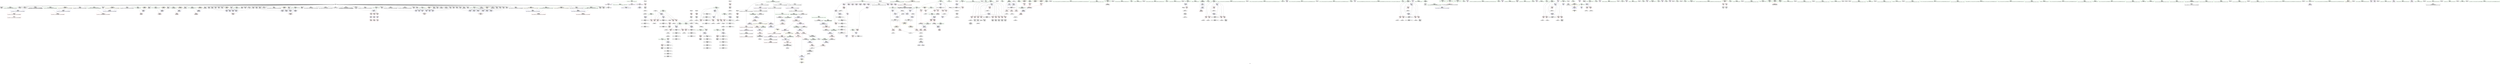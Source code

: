 digraph "SVFG" {
	label="SVFG";

	Node0x556770d2cca0 [shape=record,color=grey,label="{NodeID: 0\nNullPtr}"];
	Node0x556770d2cca0 -> Node0x556770d7c1d0[style=solid];
	Node0x556770d2cca0 -> Node0x556770d7c2d0[style=solid];
	Node0x556770d2cca0 -> Node0x556770d7c3a0[style=solid];
	Node0x556770d2cca0 -> Node0x556770d7c470[style=solid];
	Node0x556770d2cca0 -> Node0x556770d7c540[style=solid];
	Node0x556770d2cca0 -> Node0x556770d7c610[style=solid];
	Node0x556770d2cca0 -> Node0x556770d7c6e0[style=solid];
	Node0x556770d2cca0 -> Node0x556770d7c7b0[style=solid];
	Node0x556770d2cca0 -> Node0x556770d7c880[style=solid];
	Node0x556770d2cca0 -> Node0x556770d7c950[style=solid];
	Node0x556770d2cca0 -> Node0x556770d7ca20[style=solid];
	Node0x556770d2cca0 -> Node0x556770d7caf0[style=solid];
	Node0x556770d2cca0 -> Node0x556770d7cbc0[style=solid];
	Node0x556770d2cca0 -> Node0x556770d7cc90[style=solid];
	Node0x556770d2cca0 -> Node0x556770d7cd60[style=solid];
	Node0x556770d2cca0 -> Node0x556770d7ce30[style=solid];
	Node0x556770d2cca0 -> Node0x556770d7cf00[style=solid];
	Node0x556770d2cca0 -> Node0x556770d7cfd0[style=solid];
	Node0x556770d2cca0 -> Node0x556770d7d0a0[style=solid];
	Node0x556770d2cca0 -> Node0x556770d7d170[style=solid];
	Node0x556770d2cca0 -> Node0x556770d7d240[style=solid];
	Node0x556770d2cca0 -> Node0x556770d7d310[style=solid];
	Node0x556770d2cca0 -> Node0x556770d7d3e0[style=solid];
	Node0x556770d2cca0 -> Node0x556770d7d4b0[style=solid];
	Node0x556770d2cca0 -> Node0x556770d7d580[style=solid];
	Node0x556770d2cca0 -> Node0x556770d7d650[style=solid];
	Node0x556770d2cca0 -> Node0x556770d7d720[style=solid];
	Node0x556770d2cca0 -> Node0x556770d7d7f0[style=solid];
	Node0x556770d2cca0 -> Node0x556770d7d8c0[style=solid];
	Node0x556770d2cca0 -> Node0x556770d7d990[style=solid];
	Node0x556770d2cca0 -> Node0x556770d7da60[style=solid];
	Node0x556770d2cca0 -> Node0x556770d77940[style=solid];
	Node0x556770d2cca0 -> Node0x556770d77a10[style=solid];
	Node0x556770d2cca0 -> Node0x556770d77ae0[style=solid];
	Node0x556770d2cca0 -> Node0x556770d77bb0[style=solid];
	Node0x556770d2cca0 -> Node0x556770d77c80[style=solid];
	Node0x556770d2cca0 -> Node0x556770d77d50[style=solid];
	Node0x556770d2cca0 -> Node0x556770d77e20[style=solid];
	Node0x556770d2cca0 -> Node0x556770d77ef0[style=solid];
	Node0x556770d2cca0 -> Node0x556770d77fc0[style=solid];
	Node0x556770d2cca0 -> Node0x556770d78090[style=solid];
	Node0x556770d2cca0 -> Node0x556770d78160[style=solid];
	Node0x556770d2cca0 -> Node0x556770d78230[style=solid];
	Node0x556770d2cca0 -> Node0x556770d78300[style=solid];
	Node0x556770d2cca0 -> Node0x556770d783d0[style=solid];
	Node0x556770d2cca0 -> Node0x556770d784a0[style=solid];
	Node0x556770d2cca0 -> Node0x556770d78570[style=solid];
	Node0x556770d2cca0 -> Node0x556770d78640[style=solid];
	Node0x556770d2cca0 -> Node0x556770d78710[style=solid];
	Node0x556770d2cca0 -> Node0x556770d787e0[style=solid];
	Node0x556770d2cca0 -> Node0x556770d788b0[style=solid];
	Node0x556770d2cca0 -> Node0x556770d78980[style=solid];
	Node0x556770d2cca0 -> Node0x556770d78a50[style=solid];
	Node0x556770d2cca0 -> Node0x556770d78b20[style=solid];
	Node0x556770d2cca0 -> Node0x556770d78bf0[style=solid];
	Node0x556770d2cca0 -> Node0x556770d78cc0[style=solid];
	Node0x556770d2cca0 -> Node0x556770d78d90[style=solid];
	Node0x556770d2cca0 -> Node0x556770d78e60[style=solid];
	Node0x556770d2cca0 -> Node0x556770d80660[style=solid];
	Node0x556770d8a370 [shape=record,color=grey,label="{NodeID: 775\n628 = Binary(627, 321, )\n}"];
	Node0x556770d8a370 -> Node0x556770d92920[style=solid];
	Node0x556770d80c40 [shape=record,color=blue,label="{NodeID: 443\n173\<--179\n__old\<--\n_ZNSt8ios_base9precisionEl\n}"];
	Node0x556770d80c40 -> Node0x556770d86ab0[style=dashed];
	Node0x556770d840b0 [shape=record,color=purple,label="{NodeID: 277\n603\<--24\narrayidx83\<--dp\n_Z5solvei\n}"];
	Node0x556770d840b0 -> Node0x556770d7e900[style=solid];
	Node0x556770d74190 [shape=record,color=green,label="{NodeID: 111\n405\<--406\ndig_k\<--dig_k_field_insensitive\n_Z5solvei\n}"];
	Node0x556770d74190 -> Node0x556770d7df40[style=solid];
	Node0x556770d74190 -> Node0x556770d7e010[style=solid];
	Node0x556770d74190 -> Node0x556770d91f60[style=solid];
	Node0x556770d7de70 [shape=record,color=red,label="{NodeID: 388\n622\<--403\n\<--dig_b\n_Z5solvei\n}"];
	Node0x556770d7de70 -> Node0x556770d8a4f0[style=solid];
	Node0x556770d79200 [shape=record,color=black,label="{NodeID: 222\n114\<--103\n\<--os\n_Z6to_strIeENSt7__cxx1112basic_stringIcSt11char_traitsIcESaIcEEERKT_\n}"];
	Node0x556770d79200 -> Node0x556770d86500[style=solid];
	Node0x556770e36ee0 [shape=record,color=black,label="{NodeID: 1163\n890 = PHI()\n}"];
	Node0x556770d75590 [shape=record,color=green,label="{NodeID: 56\n101\<--102\na.addr\<--a.addr_field_insensitive\n_Z6to_strIeENSt7__cxx1112basic_stringIcSt11char_traitsIcESaIcEEERKT_\n}"];
	Node0x556770d75590 -> Node0x556770d86290[style=solid];
	Node0x556770d75590 -> Node0x556770d80830[style=solid];
	Node0x556770d936f0 [shape=record,color=blue,label="{NodeID: 499\n15\<--816\n_test_start\<--call15\nmain\n}"];
	Node0x556770d936f0 -> Node0x556770dcd720[style=dashed];
	Node0x556770d86ec0 [shape=record,color=red,label="{NodeID: 333\n203\<--202\n\<--_M_flags\n_ZNSt8ios_base4setfESt13_Ios_Fmtflags\n}"];
	Node0x556770d86ec0 -> Node0x556770d80f80[style=solid];
	Node0x556770d7c6e0 [shape=record,color=black,label="{NodeID: 167\n160\<--3\nlpad.val\<--dummyVal\n_Z6to_strIeENSt7__cxx1112basic_stringIcSt11char_traitsIcESaIcEEERKT_\n}"];
	Node0x556770d3edc0 [shape=record,color=green,label="{NodeID: 1\n7\<--1\n__dso_handle\<--dummyObj\nGlob }"];
	Node0x556770d8a4f0 [shape=record,color=grey,label="{NodeID: 776\n623 = Binary(622, 321, )\n}"];
	Node0x556770d8a4f0 -> Node0x556770d92850[style=solid];
	Node0x556770d80d10 [shape=record,color=blue,label="{NodeID: 444\n182\<--181\n_M_precision2\<--\n_ZNSt8ios_base9precisionEl\n|{<s0>5}}"];
	Node0x556770d80d10:s0 -> Node0x556770e027c0[style=dashed,color=blue];
	Node0x556770d84180 [shape=record,color=purple,label="{NodeID: 278\n608\<--24\narrayidx85\<--dp\n_Z5solvei\n}"];
	Node0x556770d74260 [shape=record,color=green,label="{NodeID: 112\n407\<--408\nnow_less_a\<--now_less_a_field_insensitive\n_Z5solvei\n}"];
	Node0x556770d74260 -> Node0x556770d7e0e0[style=solid];
	Node0x556770d74260 -> Node0x556770d92510[style=solid];
	Node0x556770d7df40 [shape=record,color=red,label="{NodeID: 389\n524\<--405\n\<--dig_k\n_Z5solvei\n}"];
	Node0x556770d7df40 -> Node0x556770d8c170[style=solid];
	Node0x556770d792d0 [shape=record,color=black,label="{NodeID: 223\n119\<--103\n\<--os\n_Z6to_strIeENSt7__cxx1112basic_stringIcSt11char_traitsIcESaIcEEERKT_\n}"];
	Node0x556770d792d0 -> Node0x556770d85ce0[style=solid];
	Node0x556770e36fe0 [shape=record,color=black,label="{NodeID: 1164\n891 = PHI()\n}"];
	Node0x556770e36fe0 -> Node0x556770da38d0[style=solid];
	Node0x556770d75660 [shape=record,color=green,label="{NodeID: 57\n103\<--104\nos\<--os_field_insensitive\n_Z6to_strIeENSt7__cxx1112basic_stringIcSt11char_traitsIcESaIcEEERKT_\n}"];
	Node0x556770d75660 -> Node0x556770d79200[style=solid];
	Node0x556770d75660 -> Node0x556770d792d0[style=solid];
	Node0x556770d75660 -> Node0x556770d793a0[style=solid];
	Node0x556770d75660 -> Node0x556770d79470[style=solid];
	Node0x556770d75660 -> Node0x556770d79540[style=solid];
	Node0x556770d937c0 [shape=record,color=blue,label="{NodeID: 500\n18\<--825\n_test_end\<--call25\nmain\n}"];
	Node0x556770d937c0 -> Node0x556770dcdc20[style=dashed];
	Node0x556770d86f90 [shape=record,color=red,label="{NodeID: 334\n240\<--225\n\<--test.addr\n_Z1TB5cxx11i\n}"];
	Node0x556770d7c7b0 [shape=record,color=black,label="{NodeID: 168\n161\<--3\nlpad.val10\<--dummyVal\n_Z6to_strIeENSt7__cxx1112basic_stringIcSt11char_traitsIcESaIcEEERKT_\n}"];
	Node0x556770d4df10 [shape=record,color=green,label="{NodeID: 2\n9\<--1\n\<--dummyObj\nCan only get source location for instruction, argument, global var or function.}"];
	Node0x556770d8a670 [shape=record,color=grey,label="{NodeID: 777\n586 = Binary(585, 478, )\n}"];
	Node0x556770d8a670 -> Node0x556770d8ca70[style=solid];
	Node0x556770d80de0 [shape=record,color=blue,label="{NodeID: 445\n193\<--191\nthis.addr\<--this\n_ZNSt8ios_base4setfESt13_Ios_Fmtflags\n}"];
	Node0x556770d80de0 -> Node0x556770d86c50[style=dashed];
	Node0x556770d84250 [shape=record,color=purple,label="{NodeID: 279\n611\<--24\narrayidx87\<--dp\n_Z5solvei\n}"];
	Node0x556770d74330 [shape=record,color=green,label="{NodeID: 113\n409\<--410\nnow_less_b\<--now_less_b_field_insensitive\n_Z5solvei\n}"];
	Node0x556770d74330 -> Node0x556770d7e1b0[style=solid];
	Node0x556770d74330 -> Node0x556770d925e0[style=solid];
	Node0x556770d7e010 [shape=record,color=red,label="{NodeID: 390\n580\<--405\n\<--dig_k\n_Z5solvei\n}"];
	Node0x556770d7e010 -> Node0x556770d8ca70[style=solid];
	Node0x556770d793a0 [shape=record,color=black,label="{NodeID: 224\n126\<--103\n\<--os\n_Z6to_strIeENSt7__cxx1112basic_stringIcSt11char_traitsIcESaIcEEERKT_\n}"];
	Node0x556770d793a0 -> Node0x556770d866a0[style=solid];
	Node0x556770e370e0 [shape=record,color=black,label="{NodeID: 1165\n897 = PHI()\n}"];
	Node0x556770d75730 [shape=record,color=green,label="{NodeID: 58\n105\<--106\nexn.slot\<--exn.slot_field_insensitive\n_Z6to_strIeENSt7__cxx1112basic_stringIcSt11char_traitsIcESaIcEEERKT_\n}"];
	Node0x556770d75730 -> Node0x556770d86360[style=solid];
	Node0x556770d75730 -> Node0x556770d80900[style=solid];
	Node0x556770d93890 [shape=record,color=blue,label="{NodeID: 501\n737\<--831\nexn.slot\<--\nmain\n}"];
	Node0x556770d93890 -> Node0x556770d7ef80[style=dashed];
	Node0x556770d87060 [shape=record,color=red,label="{NodeID: 335\n256\<--229\nexn\<--exn.slot\n_Z1TB5cxx11i\n}"];
	Node0x556770d7c880 [shape=record,color=black,label="{NodeID: 169\n249\<--3\n\<--dummyVal\n_Z1TB5cxx11i\n}"];
	Node0x556770d50d40 [shape=record,color=green,label="{NodeID: 3\n11\<--1\n.str\<--dummyObj\nGlob }"];
	Node0x556770d8a7f0 [shape=record,color=grey,label="{NodeID: 778\n606 = Binary(605, 321, )\n}"];
	Node0x556770d8a7f0 -> Node0x556770d82fa0[style=solid];
	Node0x556770d80eb0 [shape=record,color=blue,label="{NodeID: 446\n195\<--192\n__fmtfl.addr\<--__fmtfl\n_ZNSt8ios_base4setfESt13_Ios_Fmtflags\n}"];
	Node0x556770d80eb0 -> Node0x556770d86d20[style=dashed];
	Node0x556770d84320 [shape=record,color=purple,label="{NodeID: 280\n614\<--24\narrayidx89\<--dp\n_Z5solvei\n}"];
	Node0x556770d74400 [shape=record,color=green,label="{NodeID: 114\n411\<--412\nnow_less_k\<--now_less_k_field_insensitive\n_Z5solvei\n}"];
	Node0x556770d74400 -> Node0x556770d7e280[style=solid];
	Node0x556770d74400 -> Node0x556770d926b0[style=solid];
	Node0x556770d7e0e0 [shape=record,color=red,label="{NodeID: 391\n609\<--407\n\<--now_less_a\n_Z5solvei\n}"];
	Node0x556770d7e0e0 -> Node0x556770d83070[style=solid];
	Node0x556770d79470 [shape=record,color=black,label="{NodeID: 225\n131\<--103\n\<--os\n_Z6to_strIeENSt7__cxx1112basic_stringIcSt11char_traitsIcESaIcEEERKT_\n}"];
	Node0x556770d79470 -> Node0x556770d85db0[style=solid];
	Node0x556770e371e0 [shape=record,color=black,label="{NodeID: 1166\n898 = PHI()\n}"];
	Node0x556770d75800 [shape=record,color=green,label="{NodeID: 59\n107\<--108\nehselector.slot\<--ehselector.slot_field_insensitive\n_Z6to_strIeENSt7__cxx1112basic_stringIcSt11char_traitsIcESaIcEEERKT_\n}"];
	Node0x556770d75800 -> Node0x556770d86430[style=solid];
	Node0x556770d75800 -> Node0x556770d809d0[style=solid];
	Node0x556770d93960 [shape=record,color=blue,label="{NodeID: 502\n739\<--833\nehselector.slot\<--\nmain\n}"];
	Node0x556770d93960 -> Node0x556770d7f050[style=dashed];
	Node0x556770d87130 [shape=record,color=red,label="{NodeID: 336\n257\<--231\nsel\<--ehselector.slot\n_Z1TB5cxx11i\n}"];
	Node0x556770d7c950 [shape=record,color=black,label="{NodeID: 170\n250\<--3\n\<--dummyVal\n_Z1TB5cxx11i\n}"];
	Node0x556770d7c950 -> Node0x556770d81120[style=solid];
	Node0x556770d35d20 [shape=record,color=green,label="{NodeID: 4\n13\<--1\n.str.2\<--dummyObj\nGlob }"];
	Node0x556770d8a970 [shape=record,color=grey,label="{NodeID: 779\n344 = Binary(343, 16, )\n}"];
	Node0x556770d8a970 -> Node0x556770d817a0[style=solid];
	Node0x556770d80f80 [shape=record,color=blue,label="{NodeID: 447\n197\<--203\n__old\<--\n_ZNSt8ios_base4setfESt13_Ios_Fmtflags\n}"];
	Node0x556770d80f80 -> Node0x556770d86df0[style=dashed];
	Node0x556770d843f0 [shape=record,color=purple,label="{NodeID: 281\n617\<--24\narrayidx91\<--dp\n_Z5solvei\n}"];
	Node0x556770d843f0 -> Node0x556770d7e9d0[style=solid];
	Node0x556770d843f0 -> Node0x556770d92780[style=solid];
	Node0x556770d79960 [shape=record,color=green,label="{NodeID: 115\n413\<--414\nres\<--res_field_insensitive\n_Z5solvei\n}"];
	Node0x556770d79960 -> Node0x556770d7e350[style=solid];
	Node0x556770d79960 -> Node0x556770d92d30[style=solid];
	Node0x556770d7e1b0 [shape=record,color=red,label="{NodeID: 392\n612\<--409\n\<--now_less_b\n_Z5solvei\n}"];
	Node0x556770d7e1b0 -> Node0x556770d83140[style=solid];
	Node0x556770d79540 [shape=record,color=black,label="{NodeID: 226\n138\<--103\n\<--os\n_Z6to_strIeENSt7__cxx1112basic_stringIcSt11char_traitsIcESaIcEEERKT_\n}"];
	Node0x556770e372b0 [shape=record,color=black,label="{NodeID: 1167\n906 = PHI()\n}"];
	Node0x556770d758d0 [shape=record,color=green,label="{NodeID: 60\n112\<--113\n_ZNSt7__cxx1119basic_ostringstreamIcSt11char_traitsIcESaIcEEC1ESt13_Ios_Openmode\<--_ZNSt7__cxx1119basic_ostringstreamIcSt11char_traitsIcESaIcEEC1ESt13_Ios_Openmode_field_insensitive\n}"];
	Node0x556770d93a30 [shape=record,color=blue,label="{NodeID: 503\n737\<--837\nexn.slot\<--\nmain\n}"];
	Node0x556770d93a30 -> Node0x556770d7ef80[style=dashed];
	Node0x556770d87200 [shape=record,color=red,label="{NodeID: 337\n278\<--271\n\<--test.addr\n_Z11need_to_runi\n}"];
	Node0x556770d87200 -> Node0x556770d8cef0[style=solid];
	Node0x556770d7ca20 [shape=record,color=black,label="{NodeID: 171\n252\<--3\n\<--dummyVal\n_Z1TB5cxx11i\n}"];
	Node0x556770d7ca20 -> Node0x556770d811f0[style=solid];
	Node0x556770d71430 [shape=record,color=green,label="{NodeID: 5\n16\<--1\n\<--dummyObj\nCan only get source location for instruction, argument, global var or function.}"];
	Node0x556770d8aaf0 [shape=record,color=grey,label="{NodeID: 780\n320 = Binary(321, 319, )\n}"];
	Node0x556770d8aaf0 -> Node0x556770d8ac70[style=solid];
	Node0x556770d81050 [shape=record,color=blue,label="{NodeID: 448\n225\<--224\ntest.addr\<--test\n_Z1TB5cxx11i\n}"];
	Node0x556770d81050 -> Node0x556770d86f90[style=dashed];
	Node0x556770d844c0 [shape=record,color=purple,label="{NodeID: 282\n652\<--24\narrayidx109\<--dp\n_Z5solvei\n}"];
	Node0x556770d799f0 [shape=record,color=green,label="{NodeID: 116\n415\<--416\nref.tmp\<--ref.tmp_field_insensitive\n_Z5solvei\n|{<s0>40}}"];
	Node0x556770d799f0:s0 -> Node0x556770e37fb0[style=solid,color=red];
	Node0x556770d7e280 [shape=record,color=red,label="{NodeID: 393\n615\<--411\n\<--now_less_k\n_Z5solvei\n}"];
	Node0x556770d7e280 -> Node0x556770d83210[style=solid];
	Node0x556770d79610 [shape=record,color=black,label="{NodeID: 227\n117\<--116\n\<--vbase.offset.ptr\n_Z6to_strIeENSt7__cxx1112basic_stringIcSt11char_traitsIcESaIcEEERKT_\n}"];
	Node0x556770d79610 -> Node0x556770d865d0[style=solid];
	Node0x556770e373e0 [shape=record,color=black,label="{NodeID: 1168\n908 = PHI()\n}"];
	Node0x556770d759d0 [shape=record,color=green,label="{NodeID: 61\n124\<--125\n_ZNSt8ios_base9precisionEl\<--_ZNSt8ios_base9precisionEl_field_insensitive\n}"];
	Node0x556770dcd720 [shape=record,color=black,label="{NodeID: 836\nMR_41V_5 = PHI(MR_41V_4, MR_41V_3, )\npts\{17 \}\n|{<s0>79|<s1>80}}"];
	Node0x556770dcd720:s0 -> Node0x556770dfb280[style=dashed,color=red];
	Node0x556770dcd720:s1 -> Node0x556770dfb900[style=dashed,color=red];
	Node0x556770d93b00 [shape=record,color=blue,label="{NodeID: 504\n739\<--839\nehselector.slot\<--\nmain\n}"];
	Node0x556770d93b00 -> Node0x556770d7f050[style=dashed];
	Node0x556770d872d0 [shape=record,color=red,label="{NodeID: 338\n281\<--271\n\<--test.addr\n_Z11need_to_runi\n}"];
	Node0x556770d872d0 -> Node0x556770d8b870[style=solid];
	Node0x556770d7caf0 [shape=record,color=black,label="{NodeID: 172\n258\<--3\nlpad.val\<--dummyVal\n_Z1TB5cxx11i\n}"];
	Node0x556770d714c0 [shape=record,color=green,label="{NodeID: 6\n20\<--1\n.str.3\<--dummyObj\nGlob }"];
	Node0x556770d8ac70 [shape=record,color=grey,label="{NodeID: 781\n322 = Binary(318, 320, )\n}"];
	Node0x556770d8ac70 -> Node0x556770d8cbf0[style=solid];
	Node0x556770d81120 [shape=record,color=blue,label="{NodeID: 449\n229\<--250\nexn.slot\<--\n_Z1TB5cxx11i\n}"];
	Node0x556770d81120 -> Node0x556770d87060[style=dashed];
	Node0x556770d84590 [shape=record,color=purple,label="{NodeID: 283\n653\<--24\narrayidx110\<--dp\n_Z5solvei\n}"];
	Node0x556770d79a80 [shape=record,color=green,label="{NodeID: 117\n419\<--420\n_ZNSirsERi\<--_ZNSirsERi_field_insensitive\n}"];
	Node0x556770d7e350 [shape=record,color=red,label="{NodeID: 394\n665\<--413\n\<--res\n_Z5solvei\n}"];
	Node0x556770d796e0 [shape=record,color=black,label="{NodeID: 228\n121\<--120\n\<--add.ptr\n_Z6to_strIeENSt7__cxx1112basic_stringIcSt11char_traitsIcESaIcEEERKT_\n|{<s0>5}}"];
	Node0x556770d796e0:s0 -> Node0x556770e38810[style=solid,color=red];
	Node0x556770e374e0 [shape=record,color=black,label="{NodeID: 1169\n910 = PHI()\n}"];
	Node0x556770d75ad0 [shape=record,color=green,label="{NodeID: 62\n136\<--137\n_ZNSt8ios_base4setfESt13_Ios_Fmtflags\<--_ZNSt8ios_base4setfESt13_Ios_Fmtflags_field_insensitive\n}"];
	Node0x556770dcdc20 [shape=record,color=black,label="{NodeID: 837\nMR_43V_5 = PHI(MR_43V_4, MR_43V_3, )\npts\{19 \}\n|{<s0>79|<s1>80}}"];
	Node0x556770dcdc20:s0 -> Node0x556770dfb280[style=dashed,color=red];
	Node0x556770dcdc20:s1 -> Node0x556770dfba10[style=dashed,color=red];
	Node0x556770d93bd0 [shape=record,color=blue,label="{NodeID: 505\n737\<--846\nexn.slot\<--\nmain\n}"];
	Node0x556770d93bd0 -> Node0x556770d7ef80[style=dashed];
	Node0x556770d873a0 [shape=record,color=red,label="{NodeID: 339\n318\<--296\n\<--num.addr\n_Z6to_binB5cxx11i\n}"];
	Node0x556770d873a0 -> Node0x556770d8ac70[style=solid];
	Node0x556770d7cbc0 [shape=record,color=black,label="{NodeID: 173\n259\<--3\nlpad.val6\<--dummyVal\n_Z1TB5cxx11i\n}"];
	Node0x556770d71550 [shape=record,color=green,label="{NodeID: 7\n22\<--1\n.str.4\<--dummyObj\nGlob }"];
	Node0x556770d8adf0 [shape=record,color=grey,label="{NodeID: 782\n557 = cmp(550, 556, )\n}"];
	Node0x556770d8adf0 -> Node0x556770da0870[style=solid];
	Node0x556770d811f0 [shape=record,color=blue,label="{NodeID: 450\n231\<--252\nehselector.slot\<--\n_Z1TB5cxx11i\n}"];
	Node0x556770d811f0 -> Node0x556770d87130[style=dashed];
	Node0x556770d84660 [shape=record,color=purple,label="{NodeID: 284\n654\<--24\narrayidx111\<--dp\n_Z5solvei\n}"];
	Node0x556770d79b50 [shape=record,color=green,label="{NodeID: 118\n436\<--437\nllvm.memset.p0i8.i64\<--llvm.memset.p0i8.i64_field_insensitive\n}"];
	Node0x556770d7e420 [shape=record,color=red,label="{NodeID: 395\n475\<--472\n\<--call19\n_Z5solvei\n}"];
	Node0x556770d7e420 -> Node0x556770d82100[style=solid];
	Node0x556770d797b0 [shape=record,color=black,label="{NodeID: 229\n129\<--128\n\<--vbase.offset.ptr2\n_Z6to_strIeENSt7__cxx1112basic_stringIcSt11char_traitsIcESaIcEEERKT_\n}"];
	Node0x556770d797b0 -> Node0x556770d86770[style=solid];
	Node0x556770e375e0 [shape=record,color=black,label="{NodeID: 1170\n911 = PHI()\n}"];
	Node0x556770e375e0 -> Node0x556770da3450[style=solid];
	Node0x556770d75bd0 [shape=record,color=green,label="{NodeID: 63\n142\<--143\n_ZNSolsEe\<--_ZNSolsEe_field_insensitive\n}"];
	Node0x556770dce120 [shape=record,color=black,label="{NodeID: 838\nMR_51V_3 = PHI(MR_51V_4, MR_51V_2, )\npts\{301 \}\n}"];
	Node0x556770dce120 -> Node0x556770d87540[style=dashed];
	Node0x556770dce120 -> Node0x556770d87610[style=dashed];
	Node0x556770dce120 -> Node0x556770d876e0[style=dashed];
	Node0x556770dce120 -> Node0x556770d817a0[style=dashed];
	Node0x556770d93ca0 [shape=record,color=blue,label="{NodeID: 506\n739\<--848\nehselector.slot\<--\nmain\n}"];
	Node0x556770d93ca0 -> Node0x556770d7f050[style=dashed];
	Node0x556770d87470 [shape=record,color=red,label="{NodeID: 340\n348\<--298\nnrvo.val\<--nrvo\n_Z6to_binB5cxx11i\n}"];
	Node0x556770d7cc90 [shape=record,color=black,label="{NodeID: 174\n330\<--3\n\<--dummyVal\n_Z6to_binB5cxx11i\n}"];
	Node0x556770d715e0 [shape=record,color=green,label="{NodeID: 8\n28\<--1\n_ZSt3cin\<--dummyObj\nGlob }"];
	Node0x556770df1c40 [shape=record,color=black,label="{NodeID: 949\nMR_119V_3 = PHI(MR_119V_4, MR_119V_2, )\npts\{754 \}\n}"];
	Node0x556770df1c40 -> Node0x556770d7f2c0[style=dashed];
	Node0x556770df1c40 -> Node0x556770d7f390[style=dashed];
	Node0x556770df1c40 -> Node0x556770d7f460[style=dashed];
	Node0x556770df1c40 -> Node0x556770d7f530[style=dashed];
	Node0x556770df1c40 -> Node0x556770d7f600[style=dashed];
	Node0x556770df1c40 -> Node0x556770d94180[style=dashed];
	Node0x556770d8af70 [shape=record,color=grey,label="{NodeID: 783\n563 = cmp(562, 316, )\n}"];
	Node0x556770d812c0 [shape=record,color=blue,label="{NodeID: 451\n271\<--270\ntest.addr\<--test\n_Z11need_to_runi\n}"];
	Node0x556770d812c0 -> Node0x556770d87200[style=dashed];
	Node0x556770d812c0 -> Node0x556770d872d0[style=dashed];
	Node0x556770d84730 [shape=record,color=purple,label="{NodeID: 285\n655\<--24\narrayidx112\<--dp\n_Z5solvei\n}"];
	Node0x556770d84730 -> Node0x556770d7eaa0[style=solid];
	Node0x556770d79c50 [shape=record,color=green,label="{NodeID: 119\n446\<--447\n_ZNKSt7__cxx1112basic_stringIcSt11char_traitsIcESaIcEE4sizeEv\<--_ZNKSt7__cxx1112basic_stringIcSt11char_traitsIcESaIcEE4sizeEv_field_insensitive\n}"];
	Node0x556770d7e4f0 [shape=record,color=red,label="{NodeID: 396\n489\<--488\n\<--call26\n_Z5solvei\n}"];
	Node0x556770d7e4f0 -> Node0x556770d822a0[style=solid];
	Node0x556770d79880 [shape=record,color=black,label="{NodeID: 230\n133\<--132\n\<--add.ptr4\n_Z6to_strIeENSt7__cxx1112basic_stringIcSt11char_traitsIcESaIcEEERKT_\n|{<s0>6}}"];
	Node0x556770d79880:s0 -> Node0x556770e37d90[style=solid,color=red];
	Node0x556770e376e0 [shape=record,color=black,label="{NodeID: 1171\n916 = PHI()\n}"];
	Node0x556770d75cd0 [shape=record,color=green,label="{NodeID: 64\n145\<--146\n_ZNKSt7__cxx1119basic_ostringstreamIcSt11char_traitsIcESaIcEE3strEv\<--_ZNKSt7__cxx1119basic_ostringstreamIcSt11char_traitsIcESaIcEE3strEv_field_insensitive\n}"];
	Node0x556770dfb280 [shape=record,color=yellow,style=double,label="{NodeID: 1005\n99V_1 = ENCHI(MR_99V_0)\npts\{17 19 \}\nFun[_Z5solvei]|{<s0>27|<s1>27}}"];
	Node0x556770dfb280:s0 -> Node0x556770dfb900[style=dashed,color=red];
	Node0x556770dfb280:s1 -> Node0x556770dfba10[style=dashed,color=red];
	Node0x556770d93d70 [shape=record,color=blue,label="{NodeID: 507\n737\<--852\nexn.slot\<--\nmain\n}"];
	Node0x556770d93d70 -> Node0x556770d7ef80[style=dashed];
	Node0x556770d87540 [shape=record,color=red,label="{NodeID: 341\n314\<--300\n\<--i\n_Z6to_binB5cxx11i\n}"];
	Node0x556770d87540 -> Node0x556770d8d070[style=solid];
	Node0x556770d7cd60 [shape=record,color=black,label="{NodeID: 175\n331\<--3\n\<--dummyVal\n_Z6to_binB5cxx11i\n}"];
	Node0x556770d7cd60 -> Node0x556770d81600[style=solid];
	Node0x556770d71670 [shape=record,color=green,label="{NodeID: 9\n29\<--1\n_ZSt4cout\<--dummyObj\nGlob }"];
	Node0x556770df2140 [shape=record,color=black,label="{NodeID: 950\nMR_121V_2 = PHI(MR_121V_3, MR_121V_1, )\npts\{756 \}\n}"];
	Node0x556770df2140 -> Node0x556770d940b0[style=dashed];
	Node0x556770d8b0f0 [shape=record,color=grey,label="{NodeID: 784\n572 = cmp(565, 571, )\n}"];
	Node0x556770d8b0f0 -> Node0x556770da2a30[style=solid];
	Node0x556770d81390 [shape=record,color=blue,label="{NodeID: 452\n296\<--295\nnum.addr\<--num\n_Z6to_binB5cxx11i\n}"];
	Node0x556770d81390 -> Node0x556770d873a0[style=dashed];
	Node0x556770d84800 [shape=record,color=purple,label="{NodeID: 286\n663\<--30\n\<--.str.5\n_Z5solvei\n}"];
	Node0x556770d79d50 [shape=record,color=green,label="{NodeID: 120\n473\<--474\n_ZNSt7__cxx1112basic_stringIcSt11char_traitsIcESaIcEEixEm\<--_ZNSt7__cxx1112basic_stringIcSt11char_traitsIcESaIcEEixEm_field_insensitive\n}"];
	Node0x556770d7e5c0 [shape=record,color=red,label="{NodeID: 397\n502\<--501\n\<--call36\n_Z5solvei\n}"];
	Node0x556770d7e5c0 -> Node0x556770d82440[style=solid];
	Node0x556770d81b50 [shape=record,color=black,label="{NodeID: 231\n166\<--184\n_ZNSt8ios_base9precisionEl_ret\<--\n_ZNSt8ios_base9precisionEl\n|{<s0>5}}"];
	Node0x556770d81b50:s0 -> Node0x556770e2e270[style=solid,color=blue];
	Node0x556770e377e0 [shape=record,color=black,label="{NodeID: 1172\n917 = PHI()\n}"];
	Node0x556770d75dd0 [shape=record,color=green,label="{NodeID: 65\n148\<--149\n_ZNSt7__cxx1119basic_ostringstreamIcSt11char_traitsIcESaIcEED1Ev\<--_ZNSt7__cxx1119basic_ostringstreamIcSt11char_traitsIcESaIcEED1Ev_field_insensitive\n}"];
	Node0x556770d93e40 [shape=record,color=blue,label="{NodeID: 508\n739\<--854\nehselector.slot\<--\nmain\n}"];
	Node0x556770d93e40 -> Node0x556770d7f050[style=dashed];
	Node0x556770d87610 [shape=record,color=red,label="{NodeID: 342\n319\<--300\n\<--i\n_Z6to_binB5cxx11i\n}"];
	Node0x556770d87610 -> Node0x556770d8aaf0[style=solid];
	Node0x556770d7ce30 [shape=record,color=black,label="{NodeID: 176\n333\<--3\n\<--dummyVal\n_Z6to_binB5cxx11i\n}"];
	Node0x556770d7ce30 -> Node0x556770d816d0[style=solid];
	Node0x556770d71770 [shape=record,color=green,label="{NodeID: 10\n30\<--1\n.str.5\<--dummyObj\nGlob }"];
	Node0x556770df2640 [shape=record,color=black,label="{NodeID: 951\nMR_97V_2 = PHI(MR_97V_3, MR_97V_1, )\npts\{270000 \}\n|{<s0>79|<s1>79}}"];
	Node0x556770df2640:s0 -> Node0x556770d81a10[style=dashed,color=red];
	Node0x556770df2640:s1 -> Node0x556770dc9150[style=dashed,color=red];
	Node0x556770d8b270 [shape=record,color=grey,label="{NodeID: 785\n518 = cmp(516, 517, )\n}"];
	Node0x556770d81460 [shape=record,color=blue,label="{NodeID: 453\n298\<--286\nnrvo\<--\n_Z6to_binB5cxx11i\n}"];
	Node0x556770d81460 -> Node0x556770d81870[style=dashed];
	Node0x556770d848d0 [shape=record,color=purple,label="{NodeID: 287\n761\<--32\n\<--.str.6\nmain\n}"];
	Node0x556770d79e50 [shape=record,color=green,label="{NodeID: 121\n661\<--662\n_ZStlsIcSt11char_traitsIcESaIcEERSt13basic_ostreamIT_T0_ES7_RKNSt7__cxx1112basic_stringIS4_S5_T1_EE\<--_ZStlsIcSt11char_traitsIcESaIcEERSt13basic_ostreamIT_T0_ES7_RKNSt7__cxx1112basic_stringIS4_S5_T1_EE_field_insensitive\n}"];
	Node0x556770d7e690 [shape=record,color=red,label="{NodeID: 398\n554\<--553\n\<--call53\n_Z5solvei\n}"];
	Node0x556770d7e690 -> Node0x556770d825e0[style=solid];
	Node0x556770d81c20 [shape=record,color=black,label="{NodeID: 232\n190\<--210\n_ZNSt8ios_base4setfESt13_Ios_Fmtflags_ret\<--\n_ZNSt8ios_base4setfESt13_Ios_Fmtflags\n|{<s0>6}}"];
	Node0x556770d81c20:s0 -> Node0x556770e34a60[style=solid,color=blue];
	Node0x556770e378b0 [shape=record,color=black,label="{NodeID: 1173\n988 = PHI(994, )\n}"];
	Node0x556770e378b0 -> Node0x556770d94660[style=solid];
	Node0x556770d75ed0 [shape=record,color=green,label="{NodeID: 66\n169\<--170\nthis.addr\<--this.addr_field_insensitive\n_ZNSt8ios_base9precisionEl\n}"];
	Node0x556770d75ed0 -> Node0x556770d86910[style=solid];
	Node0x556770d75ed0 -> Node0x556770d80aa0[style=solid];
	Node0x556770dfb470 [shape=record,color=yellow,style=double,label="{NodeID: 1007\n4V_1 = ENCHI(MR_4V_0)\npts\{104 \}\nFun[_Z6to_strIeENSt7__cxx1112basic_stringIcSt11char_traitsIcESaIcEEERKT_]|{|<s1>5|<s2>5}}"];
	Node0x556770dfb470 -> Node0x556770d86500[style=dashed];
	Node0x556770dfb470:s1 -> Node0x556770d86b80[style=dashed,color=red];
	Node0x556770dfb470:s2 -> Node0x556770d80d10[style=dashed,color=red];
	Node0x556770d93f10 [shape=record,color=blue,label="{NodeID: 509\n749\<--860\ntstart\<--call29\nmain\n}"];
	Node0x556770d93f10 -> Node0x556770d7f120[style=dashed];
	Node0x556770d876e0 [shape=record,color=red,label="{NodeID: 343\n343\<--300\n\<--i\n_Z6to_binB5cxx11i\n}"];
	Node0x556770d876e0 -> Node0x556770d8a970[style=solid];
	Node0x556770d7cf00 [shape=record,color=black,label="{NodeID: 177\n355\<--3\nlpad.val\<--dummyVal\n_Z6to_binB5cxx11i\n}"];
	Node0x556770d71870 [shape=record,color=green,label="{NodeID: 11\n32\<--1\n.str.6\<--dummyObj\nGlob }"];
	Node0x556770d8b3f0 [shape=record,color=grey,label="{NodeID: 786\n496 = cmp(495, 316, )\n}"];
	Node0x556770d81530 [shape=record,color=blue,label="{NodeID: 454\n300\<--312\ni\<--\n_Z6to_binB5cxx11i\n}"];
	Node0x556770d81530 -> Node0x556770dce120[style=dashed];
	Node0x556770d849a0 [shape=record,color=purple,label="{NodeID: 288\n762\<--34\n\<--.str.7\nmain\n}"];
	Node0x556770d79f50 [shape=record,color=green,label="{NodeID: 122\n667\<--668\n_ZNSolsEx\<--_ZNSolsEx_field_insensitive\n}"];
	Node0x556770d7e760 [shape=record,color=red,label="{NodeID: 399\n569\<--568\n\<--call62\n_Z5solvei\n}"];
	Node0x556770d7e760 -> Node0x556770d82850[style=solid];
	Node0x556770d81cf0 [shape=record,color=black,label="{NodeID: 233\n235\<--227\n\<--os\n_Z1TB5cxx11i\n}"];
	Node0x556770e37ab0 [shape=record,color=black,label="{NodeID: 1174\n929 = PHI(733, 741, 745, )\n0th arg _Z8from_strIiET_RKNSt7__cxx1112basic_stringIcSt11char_traitsIcESaIcEEE }"];
	Node0x556770e37ab0 -> Node0x556770d94250[style=solid];
	Node0x556770d75fa0 [shape=record,color=green,label="{NodeID: 67\n171\<--172\n__prec.addr\<--__prec.addr_field_insensitive\n_ZNSt8ios_base9precisionEl\n}"];
	Node0x556770d75fa0 -> Node0x556770d869e0[style=solid];
	Node0x556770d75fa0 -> Node0x556770d80b70[style=solid];
	Node0x556770dfb550 [shape=record,color=yellow,style=double,label="{NodeID: 1008\n17V_1 = ENCHI(MR_17V_0)\npts\{106 \}\nFun[_Z6to_strIeENSt7__cxx1112basic_stringIcSt11char_traitsIcESaIcEEERKT_]}"];
	Node0x556770dfb550 -> Node0x556770d80900[style=dashed];
	Node0x556770d93fe0 [shape=record,color=blue,label="{NodeID: 510\n753\<--321\ntest\<--\nmain\n}"];
	Node0x556770d93fe0 -> Node0x556770df1c40[style=dashed];
	Node0x556770d877b0 [shape=record,color=red,label="{NodeID: 344\n353\<--302\nexn\<--exn.slot\n_Z6to_binB5cxx11i\n}"];
	Node0x556770d7cfd0 [shape=record,color=black,label="{NodeID: 178\n356\<--3\nlpad.val3\<--dummyVal\n_Z6to_binB5cxx11i\n}"];
	Node0x556770e027c0 [shape=record,color=yellow,style=double,label="{NodeID: 1119\n4V_2 = CSCHI(MR_4V_1)\npts\{104 \}\nCS[]|{|<s1>6}}"];
	Node0x556770e027c0 -> Node0x556770d866a0[style=dashed];
	Node0x556770e027c0:s1 -> Node0x556770df9970[style=dashed,color=red];
	Node0x556770d71970 [shape=record,color=green,label="{NodeID: 12\n34\<--1\n.str.7\<--dummyObj\nGlob }"];
	Node0x556770d8b570 [shape=record,color=grey,label="{NodeID: 787\n872 = cmp(870, 871, )\n}"];
	Node0x556770d81600 [shape=record,color=blue,label="{NodeID: 455\n302\<--331\nexn.slot\<--\n_Z6to_binB5cxx11i\n}"];
	Node0x556770d81600 -> Node0x556770d877b0[style=dashed];
	Node0x556770d84a70 [shape=record,color=purple,label="{NodeID: 289\n767\<--37\n\<--.str.8\nmain\n}"];
	Node0x556770d7a050 [shape=record,color=green,label="{NodeID: 123\n670\<--671\n_ZSt4endlIcSt11char_traitsIcEERSt13basic_ostreamIT_T0_ES6_\<--_ZSt4endlIcSt11char_traitsIcEERSt13basic_ostreamIT_T0_ES6__field_insensitive\n}"];
	Node0x556770d7e830 [shape=record,color=red,label="{NodeID: 400\n584\<--583\n\<--call72\n_Z5solvei\n}"];
	Node0x556770d7e830 -> Node0x556770d82ac0[style=solid];
	Node0x556770d81dc0 [shape=record,color=black,label="{NodeID: 234\n269\<--288\n_Z11need_to_runi_ret\<--\n_Z11need_to_runi\n|{<s0>27|<s1>80}}"];
	Node0x556770d81dc0:s0 -> Node0x556770e35670[style=solid,color=blue];
	Node0x556770d81dc0:s1 -> Node0x556770e369d0[style=solid,color=blue];
	Node0x556770e37d90 [shape=record,color=black,label="{NodeID: 1175\n191 = PHI(133, )\n0th arg _ZNSt8ios_base4setfESt13_Ios_Fmtflags }"];
	Node0x556770e37d90 -> Node0x556770d80de0[style=solid];
	Node0x556770d76070 [shape=record,color=green,label="{NodeID: 68\n173\<--174\n__old\<--__old_field_insensitive\n_ZNSt8ios_base9precisionEl\n}"];
	Node0x556770d76070 -> Node0x556770d86ab0[style=solid];
	Node0x556770d76070 -> Node0x556770d80c40[style=solid];
	Node0x556770dfb630 [shape=record,color=yellow,style=double,label="{NodeID: 1009\n19V_1 = ENCHI(MR_19V_0)\npts\{108 \}\nFun[_Z6to_strIeENSt7__cxx1112basic_stringIcSt11char_traitsIcESaIcEEERKT_]}"];
	Node0x556770dfb630 -> Node0x556770d809d0[style=dashed];
	Node0x556770d940b0 [shape=record,color=blue,label="{NodeID: 511\n755\<--874\ntprev\<--call32\nmain\n}"];
	Node0x556770d940b0 -> Node0x556770d7f6d0[style=dashed];
	Node0x556770d940b0 -> Node0x556770df2140[style=dashed];
	Node0x556770d87880 [shape=record,color=red,label="{NodeID: 345\n354\<--304\nsel\<--ehselector.slot\n_Z6to_binB5cxx11i\n}"];
	Node0x556770d7d0a0 [shape=record,color=black,label="{NodeID: 179\n529\<--3\n\<--dummyVal\n_Z5solvei\n}"];
	Node0x556770e02920 [shape=record,color=yellow,style=double,label="{NodeID: 1120\n4V_3 = CSCHI(MR_4V_2)\npts\{104 \}\nCS[]}"];
	Node0x556770d71a70 [shape=record,color=green,label="{NodeID: 13\n36\<--1\nstdin\<--dummyObj\nGlob }"];
	Node0x556770d8b6f0 [shape=record,color=grey,label="{NodeID: 788\n512 = cmp(510, 511, )\n}"];
	Node0x556770d816d0 [shape=record,color=blue,label="{NodeID: 456\n304\<--333\nehselector.slot\<--\n_Z6to_binB5cxx11i\n}"];
	Node0x556770d816d0 -> Node0x556770d87880[style=dashed];
	Node0x556770d84b40 [shape=record,color=purple,label="{NodeID: 290\n768\<--39\n\<--.str.9\nmain\n}"];
	Node0x556770d7a150 [shape=record,color=green,label="{NodeID: 124\n672\<--673\n_ZNSolsEPFRSoS_E\<--_ZNSolsEPFRSoS_E_field_insensitive\n}"];
	Node0x556770d7e900 [shape=record,color=red,label="{NodeID: 401\n604\<--603\n\<--arrayidx83\n_Z5solvei\n}"];
	Node0x556770d7e900 -> Node0x556770d8a1f0[style=solid];
	Node0x556770d81e90 [shape=record,color=black,label="{NodeID: 235\n724\<--316\nmain_ret\<--\nmain\n}"];
	Node0x556770e37ea0 [shape=record,color=black,label="{NodeID: 1176\n192 = PHI(135, )\n1st arg _ZNSt8ios_base4setfESt13_Ios_Fmtflags }"];
	Node0x556770e37ea0 -> Node0x556770d80eb0[style=solid];
	Node0x556770d76140 [shape=record,color=green,label="{NodeID: 69\n186\<--187\n__gxx_personality_v0\<--__gxx_personality_v0_field_insensitive\n}"];
	Node0x556770d94180 [shape=record,color=blue,label="{NodeID: 512\n753\<--902\ntest\<--inc\nmain\n}"];
	Node0x556770d94180 -> Node0x556770df1c40[style=dashed];
	Node0x556770d87950 [shape=record,color=red,label="{NodeID: 346\n423\<--369\n\<--test.addr\n_Z5solvei\n|{<s0>27}}"];
	Node0x556770d87950:s0 -> Node0x556770e38530[style=solid,color=red];
	Node0x556770d7d170 [shape=record,color=black,label="{NodeID: 180\n530\<--3\n\<--dummyVal\n_Z5solvei\n}"];
	Node0x556770d7d170 -> Node0x556770d92030[style=solid];
	Node0x556770e02a80 [shape=record,color=yellow,style=double,label="{NodeID: 1121\n4V_2 = CSCHI(MR_4V_1)\npts\{104 \}\nCS[]|{<s0>6}}"];
	Node0x556770e02a80:s0 -> Node0x556770e02920[style=dashed,color=blue];
	Node0x556770d71b70 [shape=record,color=green,label="{NodeID: 14\n37\<--1\n.str.8\<--dummyObj\nGlob }"];
	Node0x556770d8b870 [shape=record,color=grey,label="{NodeID: 789\n283 = cmp(281, 282, )\n}"];
	Node0x556770d8b870 -> Node0x556770da02d0[style=solid];
	Node0x556770d817a0 [shape=record,color=blue,label="{NodeID: 457\n300\<--344\ni\<--dec\n_Z6to_binB5cxx11i\n}"];
	Node0x556770d817a0 -> Node0x556770dce120[style=dashed];
	Node0x556770d84c10 [shape=record,color=purple,label="{NodeID: 291\n864\<--42\n\<--.str.10\nmain\n}"];
	Node0x556770d7a250 [shape=record,color=green,label="{NodeID: 125\n722\<--723\nmain\<--main_field_insensitive\n}"];
	Node0x556770d7e9d0 [shape=record,color=red,label="{NodeID: 402\n618\<--617\n\<--arrayidx91\n_Z5solvei\n}"];
	Node0x556770d7e9d0 -> Node0x556770d8a1f0[style=solid];
	Node0x556770d81f60 [shape=record,color=black,label="{NodeID: 236\n444\<--443\nconv\<--\n_Z5solvei\n}"];
	Node0x556770d81f60 -> Node0x556770d8c2f0[style=solid];
	Node0x556770e37fb0 [shape=record,color=black,label="{NodeID: 1177\n223 = PHI(415, )\n0th arg _Z1TB5cxx11i }"];
	Node0x556770d76240 [shape=record,color=green,label="{NodeID: 70\n193\<--194\nthis.addr\<--this.addr_field_insensitive\n_ZNSt8ios_base4setfESt13_Ios_Fmtflags\n}"];
	Node0x556770d76240 -> Node0x556770d86c50[style=solid];
	Node0x556770d76240 -> Node0x556770d80de0[style=solid];
	Node0x556770d94250 [shape=record,color=blue,label="{NodeID: 513\n930\<--929\ns.addr\<--s\n_Z8from_strIiET_RKNSt7__cxx1112basic_stringIcSt11char_traitsIcESaIcEEE\n}"];
	Node0x556770d87a20 [shape=record,color=red,label="{NodeID: 347\n658\<--369\n\<--test.addr\n_Z5solvei\n|{<s0>40}}"];
	Node0x556770d87a20:s0 -> Node0x556770e380c0[style=solid,color=red];
	Node0x556770d7d240 [shape=record,color=black,label="{NodeID: 181\n532\<--3\n\<--dummyVal\n_Z5solvei\n}"];
	Node0x556770d7d240 -> Node0x556770d92100[style=solid];
	Node0x556770d71c70 [shape=record,color=green,label="{NodeID: 15\n39\<--1\n.str.9\<--dummyObj\nGlob }"];
	Node0x556770d8b9f0 [shape=record,color=grey,label="{NodeID: 790\n548 = cmp(547, 316, )\n}"];
	Node0x556770d81870 [shape=record,color=blue,label="{NodeID: 458\n298\<--289\nnrvo\<--\n_Z6to_binB5cxx11i\n}"];
	Node0x556770d81870 -> Node0x556770d87470[style=dashed];
	Node0x556770d84ce0 [shape=record,color=purple,label="{NodeID: 292\n881\<--45\n\<--.str.11\nmain\n}"];
	Node0x556770d7a350 [shape=record,color=green,label="{NodeID: 126\n727\<--728\nretval\<--retval_field_insensitive\nmain\n}"];
	Node0x556770d7a350 -> Node0x556770d92fa0[style=solid];
	Node0x556770d7eaa0 [shape=record,color=red,label="{NodeID: 403\n656\<--655\n\<--arrayidx112\n_Z5solvei\n}"];
	Node0x556770d7eaa0 -> Node0x556770d92d30[style=solid];
	Node0x556770d82030 [shape=record,color=black,label="{NodeID: 237\n471\<--470\nconv16\<--\n_Z5solvei\n}"];
	Node0x556770e380c0 [shape=record,color=black,label="{NodeID: 1178\n224 = PHI(658, )\n1st arg _Z1TB5cxx11i }"];
	Node0x556770e380c0 -> Node0x556770d81050[style=solid];
	Node0x556770d76310 [shape=record,color=green,label="{NodeID: 71\n195\<--196\n__fmtfl.addr\<--__fmtfl.addr_field_insensitive\n_ZNSt8ios_base4setfESt13_Ios_Fmtflags\n}"];
	Node0x556770d76310 -> Node0x556770d86d20[style=solid];
	Node0x556770d76310 -> Node0x556770d80eb0[style=solid];
	Node0x556770dfb900 [shape=record,color=yellow,style=double,label="{NodeID: 1012\n41V_1 = ENCHI(MR_41V_0)\npts\{17 \}\nFun[_Z11need_to_runi]}"];
	Node0x556770dfb900 -> Node0x556770d85e80[style=dashed];
	Node0x556770dfb900 -> Node0x556770d85f50[style=dashed];
	Node0x556770d94320 [shape=record,color=blue,label="{NodeID: 514\n936\<--953\nexn.slot\<--\n_Z8from_strIiET_RKNSt7__cxx1112basic_stringIcSt11char_traitsIcESaIcEEE\n}"];
	Node0x556770d94320 -> Node0x556770d7fae0[style=dashed];
	Node0x556770d87af0 [shape=record,color=red,label="{NodeID: 348\n427\<--371\n\<--a\n_Z5solvei\n|{<s0>28}}"];
	Node0x556770d87af0:s0 -> Node0x556770e391d0[style=solid,color=red];
	Node0x556770d7d310 [shape=record,color=black,label="{NodeID: 182\n535\<--3\n\<--dummyVal\n_Z5solvei\n}"];
	Node0x556770e02d40 [shape=record,color=yellow,style=double,label="{NodeID: 1123\n2V_2 = CSCHI(MR_2V_1)\npts\{10 \}\nCS[]}"];
	Node0x556770d71d70 [shape=record,color=green,label="{NodeID: 16\n41\<--1\nstdout\<--dummyObj\nGlob }"];
	Node0x556770d8bb70 [shape=record,color=grey,label="{NodeID: 791\n467 = cmp(466, 316, )\n}"];
	Node0x556770d81940 [shape=record,color=blue,label="{NodeID: 459\n369\<--368\ntest.addr\<--test\n_Z5solvei\n}"];
	Node0x556770d81940 -> Node0x556770d87950[style=dashed];
	Node0x556770d81940 -> Node0x556770d87a20[style=dashed];
	Node0x556770d84db0 [shape=record,color=purple,label="{NodeID: 293\n883\<--47\n\<--.str.12\nmain\n}"];
	Node0x556770d7a420 [shape=record,color=green,label="{NodeID: 127\n729\<--730\nargc.addr\<--argc.addr_field_insensitive\nmain\n}"];
	Node0x556770d7a420 -> Node0x556770d7eb70[style=solid];
	Node0x556770d7a420 -> Node0x556770d7ec40[style=solid];
	Node0x556770d7a420 -> Node0x556770d93070[style=solid];
	Node0x556770d7eb70 [shape=record,color=red,label="{NodeID: 404\n770\<--729\n\<--argc.addr\nmain\n}"];
	Node0x556770d7eb70 -> Node0x556770d8c770[style=solid];
	Node0x556770d82100 [shape=record,color=black,label="{NodeID: 238\n476\<--475\nconv20\<--\n_Z5solvei\n}"];
	Node0x556770d82100 -> Node0x556770da3d50[style=solid];
	Node0x556770e381d0 [shape=record,color=black,label="{NodeID: 1179\n368 = PHI(876, )\n0th arg _Z5solvei }"];
	Node0x556770e381d0 -> Node0x556770d81940[style=solid];
	Node0x556770d763e0 [shape=record,color=green,label="{NodeID: 72\n197\<--198\n__old\<--__old_field_insensitive\n_ZNSt8ios_base4setfESt13_Ios_Fmtflags\n}"];
	Node0x556770d763e0 -> Node0x556770d86df0[style=solid];
	Node0x556770d763e0 -> Node0x556770d80f80[style=solid];
	Node0x556770dfba10 [shape=record,color=yellow,style=double,label="{NodeID: 1013\n43V_1 = ENCHI(MR_43V_0)\npts\{19 \}\nFun[_Z11need_to_runi]}"];
	Node0x556770dfba10 -> Node0x556770d86020[style=dashed];
	Node0x556770d943f0 [shape=record,color=blue,label="{NodeID: 515\n938\<--955\nehselector.slot\<--\n_Z8from_strIiET_RKNSt7__cxx1112basic_stringIcSt11char_traitsIcESaIcEEE\n}"];
	Node0x556770d943f0 -> Node0x556770d7fbb0[style=dashed];
	Node0x556770d87bc0 [shape=record,color=red,label="{NodeID: 349\n429\<--373\n\<--b\n_Z5solvei\n|{<s0>29}}"];
	Node0x556770d87bc0:s0 -> Node0x556770e391d0[style=solid,color=red];
	Node0x556770d7d3e0 [shape=record,color=black,label="{NodeID: 183\n536\<--3\n\<--dummyVal\n_Z5solvei\n}"];
	Node0x556770d7d3e0 -> Node0x556770d921d0[style=solid];
	Node0x556770e2e270 [shape=record,color=black,label="{NodeID: 1124\n122 = PHI(166, )\n}"];
	Node0x556770d71e70 [shape=record,color=green,label="{NodeID: 17\n42\<--1\n.str.10\<--dummyObj\nGlob }"];
	Node0x556770d8bcf0 [shape=record,color=grey,label="{NodeID: 792\n483 = cmp(482, 316, )\n}"];
	Node0x556770d81a10 [shape=record,color=blue,label="{NodeID: 460\n438\<--440\n\<--\n_Z5solvei\n}"];
	Node0x556770d81a10 -> Node0x556770dd3120[style=dashed];
	Node0x556770d84e80 [shape=record,color=purple,label="{NodeID: 294\n907\<--47\n\<--.str.12\nmain\n}"];
	Node0x556770d7a4f0 [shape=record,color=green,label="{NodeID: 128\n731\<--732\nargv.addr\<--argv.addr_field_insensitive\nmain\n}"];
	Node0x556770d7a4f0 -> Node0x556770d7ed10[style=solid];
	Node0x556770d7a4f0 -> Node0x556770d7ede0[style=solid];
	Node0x556770d7a4f0 -> Node0x556770d7eeb0[style=solid];
	Node0x556770d7a4f0 -> Node0x556770d93140[style=solid];
	Node0x556770d7ec40 [shape=record,color=red,label="{NodeID: 405\n807\<--729\n\<--argc.addr\nmain\n}"];
	Node0x556770d7ec40 -> Node0x556770d8be70[style=solid];
	Node0x556770d821d0 [shape=record,color=black,label="{NodeID: 239\n487\<--486\nconv24\<--\n_Z5solvei\n}"];
	Node0x556770e382e0 [shape=record,color=black,label="{NodeID: 1180\n995 = PHI(986, )\n0th arg _ZStorSt13_Ios_FmtflagsS_ }"];
	Node0x556770e382e0 -> Node0x556770d94730[style=solid];
	Node0x556770d764b0 [shape=record,color=green,label="{NodeID: 73\n208\<--209\n_ZStoRRSt13_Ios_FmtflagsS_\<--_ZStoRRSt13_Ios_FmtflagsS__field_insensitive\n}"];
	Node0x556770d944c0 [shape=record,color=blue,label="{NodeID: 516\n979\<--977\n__a.addr\<--__a\n_ZStoRRSt13_Ios_FmtflagsS_\n}"];
	Node0x556770d944c0 -> Node0x556770d7fc80[style=dashed];
	Node0x556770d944c0 -> Node0x556770d7fd50[style=dashed];
	Node0x556770d87c90 [shape=record,color=red,label="{NodeID: 350\n431\<--375\n\<--k\n_Z5solvei\n|{<s0>30}}"];
	Node0x556770d87c90:s0 -> Node0x556770e391d0[style=solid,color=red];
	Node0x556770d7d4b0 [shape=record,color=black,label="{NodeID: 184\n538\<--3\n\<--dummyVal\n_Z5solvei\n}"];
	Node0x556770d7d4b0 -> Node0x556770d922a0[style=solid];
	Node0x556770e2ef10 [shape=record,color=black,label="{NodeID: 1125\n141 = PHI()\n}"];
	Node0x556770d71f70 [shape=record,color=green,label="{NodeID: 18\n44\<--1\n_ZSt4cerr\<--dummyObj\nGlob }"];
	Node0x556770d8be70 [shape=record,color=grey,label="{NodeID: 793\n808 = cmp(807, 809, )\n}"];
	Node0x556770d91850 [shape=record,color=blue,label="{NodeID: 461\n387\<--316\npref\<--\n_Z5solvei\n}"];
	Node0x556770d91850 -> Node0x556770d87f00[style=dashed];
	Node0x556770d91850 -> Node0x556770d87fd0[style=dashed];
	Node0x556770d91850 -> Node0x556770d880a0[style=dashed];
	Node0x556770d91850 -> Node0x556770d88170[style=dashed];
	Node0x556770d91850 -> Node0x556770d88240[style=dashed];
	Node0x556770d91850 -> Node0x556770d88310[style=dashed];
	Node0x556770d91850 -> Node0x556770d883e0[style=dashed];
	Node0x556770d91850 -> Node0x556770d884b0[style=dashed];
	Node0x556770d91850 -> Node0x556770d88580[style=dashed];
	Node0x556770d91850 -> Node0x556770d88650[style=dashed];
	Node0x556770d91850 -> Node0x556770d92c60[style=dashed];
	Node0x556770d91850 -> Node0x556770dc4310[style=dashed];
	Node0x556770d84f50 [shape=record,color=purple,label="{NodeID: 295\n885\<--49\n\<--.str.13\nmain\n}"];
	Node0x556770d7a5c0 [shape=record,color=green,label="{NodeID: 129\n733\<--734\nref.tmp\<--ref.tmp_field_insensitive\nmain\n|{<s0>57}}"];
	Node0x556770d7a5c0:s0 -> Node0x556770e37ab0[style=solid,color=red];
	Node0x556770d7ed10 [shape=record,color=red,label="{NodeID: 406\n773\<--731\n\<--argv.addr\nmain\n}"];
	Node0x556770d7ed10 -> Node0x556770d85a70[style=solid];
	Node0x556770d822a0 [shape=record,color=black,label="{NodeID: 240\n490\<--489\nconv27\<--\n_Z5solvei\n}"];
	Node0x556770d822a0 -> Node0x556770d89a70[style=solid];
	Node0x556770e383f0 [shape=record,color=black,label="{NodeID: 1181\n996 = PHI(987, )\n1st arg _ZStorSt13_Ios_FmtflagsS_ }"];
	Node0x556770e383f0 -> Node0x556770d94800[style=solid];
	Node0x556770d765b0 [shape=record,color=green,label="{NodeID: 74\n220\<--221\n_Z1TB5cxx11i\<--_Z1TB5cxx11i_field_insensitive\n}"];
	Node0x556770d94590 [shape=record,color=blue,label="{NodeID: 517\n981\<--978\n__b.addr\<--__b\n_ZStoRRSt13_Ios_FmtflagsS_\n}"];
	Node0x556770d94590 -> Node0x556770d7fe20[style=dashed];
	Node0x556770d87d60 [shape=record,color=red,label="{NodeID: 351\n693\<--381\nexn\<--exn.slot\n_Z5solvei\n}"];
	Node0x556770d7d580 [shape=record,color=black,label="{NodeID: 185\n541\<--3\n\<--dummyVal\n_Z5solvei\n}"];
	Node0x556770e34830 [shape=record,color=black,label="{NodeID: 1126\n69 = PHI()\n}"];
	Node0x556770d72070 [shape=record,color=green,label="{NodeID: 19\n45\<--1\n.str.11\<--dummyObj\nGlob }"];
	Node0x556770d8bff0 [shape=record,color=grey,label="{NodeID: 794\n578 = cmp(577, 316, )\n}"];
	Node0x556770d918e0 [shape=record,color=blue,label="{NodeID: 462\n389\<--316\nlessa\<--\n_Z5solvei\n}"];
	Node0x556770d918e0 -> Node0x556770d88720[style=dashed];
	Node0x556770d918e0 -> Node0x556770d887f0[style=dashed];
	Node0x556770d918e0 -> Node0x556770d888c0[style=dashed];
	Node0x556770d918e0 -> Node0x556770d88990[style=dashed];
	Node0x556770d918e0 -> Node0x556770d88a60[style=dashed];
	Node0x556770d918e0 -> Node0x556770d918e0[style=dashed];
	Node0x556770d918e0 -> Node0x556770d92b90[style=dashed];
	Node0x556770d918e0 -> Node0x556770dc4810[style=dashed];
	Node0x556770d85020 [shape=record,color=purple,label="{NodeID: 296\n889\<--51\n\<--.str.14\nmain\n}"];
	Node0x556770d7a690 [shape=record,color=green,label="{NodeID: 130\n735\<--736\nref.tmp2\<--ref.tmp2_field_insensitive\nmain\n}"];
	Node0x556770d7ede0 [shape=record,color=red,label="{NodeID: 407\n811\<--731\n\<--argv.addr\nmain\n}"];
	Node0x556770d7ede0 -> Node0x556770d85b40[style=solid];
	Node0x556770d82370 [shape=record,color=black,label="{NodeID: 241\n500\<--499\nconv34\<--\n_Z5solvei\n}"];
	Node0x556770e38530 [shape=record,color=black,label="{NodeID: 1182\n270 = PHI(423, 878, )\n0th arg _Z11need_to_runi }"];
	Node0x556770e38530 -> Node0x556770d812c0[style=solid];
	Node0x556770d766b0 [shape=record,color=green,label="{NodeID: 75\n225\<--226\ntest.addr\<--test.addr_field_insensitive\n_Z1TB5cxx11i\n}"];
	Node0x556770d766b0 -> Node0x556770d86f90[style=solid];
	Node0x556770d766b0 -> Node0x556770d81050[style=solid];
	Node0x556770dd1d20 [shape=record,color=black,label="{NodeID: 850\nMR_87V_2 = PHI(MR_87V_3, MR_87V_1, )\npts\{406 \}\n}"];
	Node0x556770dd1d20 -> Node0x556770dc7010[style=dashed];
	Node0x556770dd1d20 -> Node0x556770dd1d20[style=dashed];
	Node0x556770dd1d20 -> Node0x556770dd7720[style=dashed];
	Node0x556770d94660 [shape=record,color=blue,label="{NodeID: 518\n991\<--988\n\<--call\n_ZStoRRSt13_Ios_FmtflagsS_\n|{<s0>11}}"];
	Node0x556770d94660:s0 -> Node0x556770e02a80[style=dashed,color=blue];
	Node0x556770d87e30 [shape=record,color=red,label="{NodeID: 352\n694\<--383\nsel\<--ehselector.slot\n_Z5solvei\n}"];
	Node0x556770d7d650 [shape=record,color=black,label="{NodeID: 186\n542\<--3\n\<--dummyVal\n_Z5solvei\n}"];
	Node0x556770d7d650 -> Node0x556770d92370[style=solid];
	Node0x556770e34900 [shape=record,color=black,label="{NodeID: 1127\n87 = PHI()\n}"];
	Node0x556770e34900 -> Node0x556770d79130[style=solid];
	Node0x556770d72170 [shape=record,color=green,label="{NodeID: 20\n47\<--1\n.str.12\<--dummyObj\nGlob }"];
	Node0x556770d8c170 [shape=record,color=grey,label="{NodeID: 795\n526 = cmp(524, 525, )\n}"];
	Node0x556770d919b0 [shape=record,color=blue,label="{NodeID: 463\n391\<--316\nlessb\<--\n_Z5solvei\n}"];
	Node0x556770d919b0 -> Node0x556770d88b30[style=dashed];
	Node0x556770d919b0 -> Node0x556770d88c00[style=dashed];
	Node0x556770d919b0 -> Node0x556770d88cd0[style=dashed];
	Node0x556770d919b0 -> Node0x556770d88da0[style=dashed];
	Node0x556770d919b0 -> Node0x556770d88e70[style=dashed];
	Node0x556770d919b0 -> Node0x556770d92ac0[style=dashed];
	Node0x556770d919b0 -> Node0x556770dc9b20[style=dashed];
	Node0x556770d850f0 [shape=record,color=purple,label="{NodeID: 297\n905\<--53\n\<--.str.15\nmain\n}"];
	Node0x556770d7a760 [shape=record,color=green,label="{NodeID: 131\n737\<--738\nexn.slot\<--exn.slot_field_insensitive\nmain\n}"];
	Node0x556770d7a760 -> Node0x556770d7ef80[style=solid];
	Node0x556770d7a760 -> Node0x556770d933b0[style=solid];
	Node0x556770d7a760 -> Node0x556770d93550[style=solid];
	Node0x556770d7a760 -> Node0x556770d93890[style=solid];
	Node0x556770d7a760 -> Node0x556770d93a30[style=solid];
	Node0x556770d7a760 -> Node0x556770d93bd0[style=solid];
	Node0x556770d7a760 -> Node0x556770d93d70[style=solid];
	Node0x556770d7eeb0 [shape=record,color=red,label="{NodeID: 408\n820\<--731\n\<--argv.addr\nmain\n}"];
	Node0x556770d7eeb0 -> Node0x556770d85c10[style=solid];
	Node0x556770d82440 [shape=record,color=black,label="{NodeID: 242\n503\<--502\nconv37\<--\n_Z5solvei\n}"];
	Node0x556770d82440 -> Node0x556770da3a50[style=solid];
	Node0x556770e38740 [shape=record,color=black,label="{NodeID: 1183\n725 = PHI()\n0th arg main }"];
	Node0x556770e38740 -> Node0x556770d93070[style=solid];
	Node0x556770d76780 [shape=record,color=green,label="{NodeID: 76\n227\<--228\nos\<--os_field_insensitive\n_Z1TB5cxx11i\n}"];
	Node0x556770d76780 -> Node0x556770d81cf0[style=solid];
	Node0x556770dd2220 [shape=record,color=black,label="{NodeID: 851\nMR_89V_2 = PHI(MR_89V_3, MR_89V_1, )\npts\{408 \}\n}"];
	Node0x556770dd2220 -> Node0x556770dc3510[style=dashed];
	Node0x556770dd2220 -> Node0x556770dd2220[style=dashed];
	Node0x556770dd2220 -> Node0x556770dd7c20[style=dashed];
	Node0x556770d94730 [shape=record,color=blue,label="{NodeID: 519\n997\<--995\n__a.addr\<--__a\n_ZStorSt13_Ios_FmtflagsS_\n}"];
	Node0x556770d94730 -> Node0x556770d7ffc0[style=dashed];
	Node0x556770d87f00 [shape=record,color=red,label="{NodeID: 353\n443\<--387\n\<--pref\n_Z5solvei\n}"];
	Node0x556770d87f00 -> Node0x556770d81f60[style=solid];
	Node0x556770d7d720 [shape=record,color=black,label="{NodeID: 187\n544\<--3\n\<--dummyVal\n_Z5solvei\n}"];
	Node0x556770d7d720 -> Node0x556770d92440[style=solid];
	Node0x556770e34a60 [shape=record,color=black,label="{NodeID: 1128\n134 = PHI(190, )\n}"];
	Node0x556770d72270 [shape=record,color=green,label="{NodeID: 21\n49\<--1\n.str.13\<--dummyObj\nGlob }"];
	Node0x556770d8c2f0 [shape=record,color=grey,label="{NodeID: 796\n448 = cmp(444, 445, )\n}"];
	Node0x556770d91a80 [shape=record,color=blue,label="{NodeID: 464\n393\<--316\nlessk\<--\n_Z5solvei\n}"];
	Node0x556770d91a80 -> Node0x556770d88f40[style=dashed];
	Node0x556770d91a80 -> Node0x556770d89010[style=dashed];
	Node0x556770d91a80 -> Node0x556770d890e0[style=dashed];
	Node0x556770d91a80 -> Node0x556770d891b0[style=dashed];
	Node0x556770d91a80 -> Node0x556770d89280[style=dashed];
	Node0x556770d91a80 -> Node0x556770d91a80[style=dashed];
	Node0x556770d91a80 -> Node0x556770d929f0[style=dashed];
	Node0x556770d91a80 -> Node0x556770dca020[style=dashed];
	Node0x556770d851c0 [shape=record,color=purple,label="{NodeID: 298\n909\<--55\n\<--.str.16\nmain\n}"];
	Node0x556770d7a830 [shape=record,color=green,label="{NodeID: 132\n739\<--740\nehselector.slot\<--ehselector.slot_field_insensitive\nmain\n}"];
	Node0x556770d7a830 -> Node0x556770d7f050[style=solid];
	Node0x556770d7a830 -> Node0x556770d93480[style=solid];
	Node0x556770d7a830 -> Node0x556770d93620[style=solid];
	Node0x556770d7a830 -> Node0x556770d93960[style=solid];
	Node0x556770d7a830 -> Node0x556770d93b00[style=solid];
	Node0x556770d7a830 -> Node0x556770d93ca0[style=solid];
	Node0x556770d7a830 -> Node0x556770d93e40[style=solid];
	Node0x556770d7ef80 [shape=record,color=red,label="{NodeID: 409\n919\<--737\nexn\<--exn.slot\nmain\n}"];
	Node0x556770d82510 [shape=record,color=black,label="{NodeID: 243\n552\<--551\nconv51\<--\n_Z5solvei\n}"];
	Node0x556770e38810 [shape=record,color=black,label="{NodeID: 1184\n167 = PHI(121, )\n0th arg _ZNSt8ios_base9precisionEl }"];
	Node0x556770e38810 -> Node0x556770d80aa0[style=solid];
	Node0x556770d76850 [shape=record,color=green,label="{NodeID: 77\n229\<--230\nexn.slot\<--exn.slot_field_insensitive\n_Z1TB5cxx11i\n}"];
	Node0x556770d76850 -> Node0x556770d87060[style=solid];
	Node0x556770d76850 -> Node0x556770d81120[style=solid];
	Node0x556770dd2720 [shape=record,color=black,label="{NodeID: 852\nMR_91V_2 = PHI(MR_91V_3, MR_91V_1, )\npts\{410 \}\n}"];
	Node0x556770dd2720 -> Node0x556770dc3a10[style=dashed];
	Node0x556770dd2720 -> Node0x556770dd2720[style=dashed];
	Node0x556770dd2720 -> Node0x556770dd8120[style=dashed];
	Node0x556770d94800 [shape=record,color=blue,label="{NodeID: 520\n999\<--996\n__b.addr\<--__b\n_ZStorSt13_Ios_FmtflagsS_\n}"];
	Node0x556770d94800 -> Node0x556770d80090[style=dashed];
	Node0x556770d87fd0 [shape=record,color=red,label="{NodeID: 354\n470\<--387\n\<--pref\n_Z5solvei\n}"];
	Node0x556770d87fd0 -> Node0x556770d82030[style=solid];
	Node0x556770d7d7f0 [shape=record,color=black,label="{NodeID: 188\n680\<--3\n\<--dummyVal\n_Z5solvei\n}"];
	Node0x556770e34b60 [shape=record,color=black,label="{NodeID: 1129\n651 = PHI()\n}"];
	Node0x556770d72370 [shape=record,color=green,label="{NodeID: 22\n51\<--1\n.str.14\<--dummyObj\nGlob }"];
	Node0x556770d8c470 [shape=record,color=grey,label="{NodeID: 797\n453 = cmp(452, 454, )\n}"];
	Node0x556770d91b50 [shape=record,color=blue,label="{NodeID: 465\n395\<--480\nup_a\<--cond\n_Z5solvei\n}"];
	Node0x556770d91b50 -> Node0x556770d89350[style=dashed];
	Node0x556770d91b50 -> Node0x556770d91b50[style=dashed];
	Node0x556770d91b50 -> Node0x556770dd5e20[style=dashed];
	Node0x556770d85290 [shape=record,color=purple,label="{NodeID: 299\n1017\<--57\nllvm.global_ctors_0\<--llvm.global_ctors\nGlob }"];
	Node0x556770d85290 -> Node0x556770d80460[style=solid];
	Node0x556770d7a900 [shape=record,color=green,label="{NodeID: 133\n741\<--742\nref.tmp8\<--ref.tmp8_field_insensitive\nmain\n|{<s0>64}}"];
	Node0x556770d7a900:s0 -> Node0x556770e37ab0[style=solid,color=red];
	Node0x556770d7f050 [shape=record,color=red,label="{NodeID: 410\n920\<--739\nsel\<--ehselector.slot\nmain\n}"];
	Node0x556770d825e0 [shape=record,color=black,label="{NodeID: 244\n555\<--554\nconv54\<--\n_Z5solvei\n}"];
	Node0x556770d825e0 -> Node0x556770da2fd0[style=solid];
	Node0x556770e38920 [shape=record,color=black,label="{NodeID: 1185\n168 = PHI(123, )\n1st arg _ZNSt8ios_base9precisionEl }"];
	Node0x556770e38920 -> Node0x556770d80b70[style=solid];
	Node0x556770d76920 [shape=record,color=green,label="{NodeID: 78\n231\<--232\nehselector.slot\<--ehselector.slot_field_insensitive\n_Z1TB5cxx11i\n}"];
	Node0x556770d76920 -> Node0x556770d87130[style=solid];
	Node0x556770d76920 -> Node0x556770d811f0[style=solid];
	Node0x556770dfbf80 [shape=record,color=yellow,style=double,label="{NodeID: 1019\n111V_1 = ENCHI(MR_111V_0)\npts\{738 \}\nFun[main]}"];
	Node0x556770dfbf80 -> Node0x556770d933b0[style=dashed];
	Node0x556770dfbf80 -> Node0x556770d93550[style=dashed];
	Node0x556770dfbf80 -> Node0x556770d93890[style=dashed];
	Node0x556770dfbf80 -> Node0x556770d93a30[style=dashed];
	Node0x556770dfbf80 -> Node0x556770d93bd0[style=dashed];
	Node0x556770dfbf80 -> Node0x556770d93d70[style=dashed];
	Node0x556770dd2c20 [shape=record,color=black,label="{NodeID: 853\nMR_93V_2 = PHI(MR_93V_3, MR_93V_1, )\npts\{412 \}\n}"];
	Node0x556770dd2c20 -> Node0x556770dc3b00[style=dashed];
	Node0x556770dd2c20 -> Node0x556770dd2c20[style=dashed];
	Node0x556770dd2c20 -> Node0x556770dd8620[style=dashed];
	Node0x556770d880a0 [shape=record,color=red,label="{NodeID: 355\n486\<--387\n\<--pref\n_Z5solvei\n}"];
	Node0x556770d880a0 -> Node0x556770d821d0[style=solid];
	Node0x556770d7d8c0 [shape=record,color=black,label="{NodeID: 189\n681\<--3\n\<--dummyVal\n_Z5solvei\n}"];
	Node0x556770d7d8c0 -> Node0x556770d92e00[style=solid];
	Node0x556770e34c30 [shape=record,color=black,label="{NodeID: 1130\n660 = PHI()\n}"];
	Node0x556770d72470 [shape=record,color=green,label="{NodeID: 23\n53\<--1\n.str.15\<--dummyObj\nGlob }"];
	Node0x556770d8c5f0 [shape=record,color=grey,label="{NodeID: 798\n459 = cmp(458, 454, )\n}"];
	Node0x556770d91c20 [shape=record,color=blue,label="{NodeID: 466\n397\<--493\nup_b\<--cond30\n_Z5solvei\n}"];
	Node0x556770d91c20 -> Node0x556770d89420[style=dashed];
	Node0x556770d91c20 -> Node0x556770d91c20[style=dashed];
	Node0x556770d91c20 -> Node0x556770dd6320[style=dashed];
	Node0x556770d85390 [shape=record,color=purple,label="{NodeID: 300\n1018\<--57\nllvm.global_ctors_1\<--llvm.global_ctors\nGlob }"];
	Node0x556770d85390 -> Node0x556770d80560[style=solid];
	Node0x556770d7a9d0 [shape=record,color=green,label="{NodeID: 134\n743\<--744\nref.tmp10\<--ref.tmp10_field_insensitive\nmain\n}"];
	Node0x556770d7f120 [shape=record,color=red,label="{NodeID: 411\n912\<--749\n\<--tstart\nmain\n}"];
	Node0x556770d7f120 -> Node0x556770da3450[style=solid];
	Node0x556770d826b0 [shape=record,color=black,label="{NodeID: 245\n560\<--559\nconv57\<--\n_Z5solvei\n}"];
	Node0x556770d826b0 -> Node0x556770d92510[style=solid];
	Node0x556770e38a30 [shape=record,color=black,label="{NodeID: 1186\n977 = PHI(206, )\n0th arg _ZStoRRSt13_Ios_FmtflagsS_ }"];
	Node0x556770e38a30 -> Node0x556770d944c0[style=solid];
	Node0x556770d769f0 [shape=record,color=green,label="{NodeID: 79\n238\<--239\n_ZStlsISt11char_traitsIcEERSt13basic_ostreamIcT_ES5_PKc\<--_ZStlsISt11char_traitsIcEERSt13basic_ostreamIcT_ES5_PKc_field_insensitive\n}"];
	Node0x556770dfc060 [shape=record,color=yellow,style=double,label="{NodeID: 1020\n101V_1 = ENCHI(MR_101V_0)\npts\{1 \}\nFun[main]}"];
	Node0x556770dfc060 -> Node0x556770d860f0[style=dashed];
	Node0x556770dfc060 -> Node0x556770d861c0[style=dashed];
	Node0x556770dd3120 [shape=record,color=black,label="{NodeID: 854\nMR_97V_3 = PHI(MR_97V_4, MR_97V_2, )\npts\{270000 \}\n}"];
	Node0x556770dd3120 -> Node0x556770d7eaa0[style=dashed];
	Node0x556770dd3120 -> Node0x556770dc9150[style=dashed];
	Node0x556770dd3120 -> Node0x556770dd3120[style=dashed];
	Node0x556770dd3120 -> Node0x556770dd8b20[style=dashed];
	Node0x556770d88170 [shape=record,color=red,label="{NodeID: 356\n499\<--387\n\<--pref\n_Z5solvei\n}"];
	Node0x556770d88170 -> Node0x556770d82370[style=solid];
	Node0x556770d7d990 [shape=record,color=black,label="{NodeID: 190\n683\<--3\n\<--dummyVal\n_Z5solvei\n}"];
	Node0x556770d7d990 -> Node0x556770d92ed0[style=solid];
	Node0x556770e34d60 [shape=record,color=black,label="{NodeID: 1131\n207 = PHI(976, )\n}"];
	Node0x556770d72570 [shape=record,color=green,label="{NodeID: 24\n55\<--1\n.str.16\<--dummyObj\nGlob }"];
	Node0x556770d8c770 [shape=record,color=grey,label="{NodeID: 799\n771 = cmp(770, 454, )\n}"];
	Node0x556770d91cf0 [shape=record,color=blue,label="{NodeID: 467\n399\<--506\nup_k\<--cond40\n_Z5solvei\n}"];
	Node0x556770d91cf0 -> Node0x556770d894f0[style=dashed];
	Node0x556770d91cf0 -> Node0x556770d91cf0[style=dashed];
	Node0x556770d91cf0 -> Node0x556770dd6820[style=dashed];
	Node0x556770d85490 [shape=record,color=purple,label="{NodeID: 301\n1019\<--57\nllvm.global_ctors_2\<--llvm.global_ctors\nGlob }"];
	Node0x556770d85490 -> Node0x556770d80660[style=solid];
	Node0x556770d7aaa0 [shape=record,color=green,label="{NodeID: 135\n745\<--746\nref.tmp18\<--ref.tmp18_field_insensitive\nmain\n|{<s0>69}}"];
	Node0x556770d7aaa0:s0 -> Node0x556770e37ab0[style=solid,color=red];
	Node0x556770d7f1f0 [shape=record,color=red,label="{NodeID: 412\n871\<--751\n\<--tests\nmain\n}"];
	Node0x556770d7f1f0 -> Node0x556770d8b570[style=solid];
	Node0x556770d82780 [shape=record,color=black,label="{NodeID: 246\n567\<--566\nconv60\<--\n_Z5solvei\n}"];
	Node0x556770e38b70 [shape=record,color=black,label="{NodeID: 1187\n978 = PHI(205, )\n1st arg _ZStoRRSt13_Ios_FmtflagsS_ }"];
	Node0x556770e38b70 -> Node0x556770d94590[style=solid];
	Node0x556770d76af0 [shape=record,color=green,label="{NodeID: 80\n242\<--243\n_ZNSolsEi\<--_ZNSolsEi_field_insensitive\n}"];
	Node0x556770d88240 [shape=record,color=red,label="{NodeID: 357\n551\<--387\n\<--pref\n_Z5solvei\n}"];
	Node0x556770d88240 -> Node0x556770d82510[style=solid];
	Node0x556770d7da60 [shape=record,color=black,label="{NodeID: 191\n695\<--3\nlpad.val\<--dummyVal\n_Z5solvei\n}"];
	Node0x556770e34ea0 [shape=record,color=black,label="{NodeID: 1132\n237 = PHI()\n}"];
	Node0x556770d72670 [shape=record,color=green,label="{NodeID: 25\n58\<--1\n\<--dummyObj\nCan only get source location for instruction, argument, global var or function.}"];
	Node0x556770d8c8f0 [shape=record,color=grey,label="{NodeID: 800\n464 = cmp(463, 454, )\n}"];
	Node0x556770d91dc0 [shape=record,color=blue,label="{NodeID: 468\n401\<--316\ndig_a\<--\n_Z5solvei\n}"];
	Node0x556770d91dc0 -> Node0x556770d895c0[style=dashed];
	Node0x556770d91dc0 -> Node0x556770d89690[style=dashed];
	Node0x556770d91dc0 -> Node0x556770d89760[style=dashed];
	Node0x556770d91dc0 -> Node0x556770d7db30[style=dashed];
	Node0x556770d91dc0 -> Node0x556770d91dc0[style=dashed];
	Node0x556770d91dc0 -> Node0x556770d92920[style=dashed];
	Node0x556770d91dc0 -> Node0x556770dd6d20[style=dashed];
	Node0x556770d85590 [shape=record,color=purple,label="{NodeID: 302\n116\<--115\nvbase.offset.ptr\<--vtable\n_Z6to_strIeENSt7__cxx1112basic_stringIcSt11char_traitsIcESaIcEEERKT_\n}"];
	Node0x556770d85590 -> Node0x556770d79610[style=solid];
	Node0x556770d7ab70 [shape=record,color=green,label="{NodeID: 136\n747\<--748\nref.tmp20\<--ref.tmp20_field_insensitive\nmain\n}"];
	Node0x556770d7f2c0 [shape=record,color=red,label="{NodeID: 413\n870\<--753\n\<--test\nmain\n}"];
	Node0x556770d7f2c0 -> Node0x556770d8b570[style=solid];
	Node0x556770d82850 [shape=record,color=black,label="{NodeID: 247\n570\<--569\nconv63\<--\n_Z5solvei\n}"];
	Node0x556770d82850 -> Node0x556770da35d0[style=solid];
	Node0x556770e38cb0 [shape=record,color=black,label="{NodeID: 1188\n294 = PHI(377, 379, 385, )\n0th arg _Z6to_binB5cxx11i }"];
	Node0x556770d76bf0 [shape=record,color=green,label="{NodeID: 81\n267\<--268\n_Z11need_to_runi\<--_Z11need_to_runi_field_insensitive\n}"];
	Node0x556770dfc220 [shape=record,color=yellow,style=double,label="{NodeID: 1022\n113V_1 = ENCHI(MR_113V_0)\npts\{740 \}\nFun[main]}"];
	Node0x556770dfc220 -> Node0x556770d93480[style=dashed];
	Node0x556770dfc220 -> Node0x556770d93620[style=dashed];
	Node0x556770dfc220 -> Node0x556770d93960[style=dashed];
	Node0x556770dfc220 -> Node0x556770d93b00[style=dashed];
	Node0x556770dfc220 -> Node0x556770d93ca0[style=dashed];
	Node0x556770dfc220 -> Node0x556770d93e40[style=dashed];
	Node0x556770d88310 [shape=record,color=red,label="{NodeID: 358\n566\<--387\n\<--pref\n_Z5solvei\n}"];
	Node0x556770d88310 -> Node0x556770d82780[style=solid];
	Node0x556770d77940 [shape=record,color=black,label="{NodeID: 192\n696\<--3\nlpad.val125\<--dummyVal\n_Z5solvei\n}"];
	Node0x556770e34fa0 [shape=record,color=black,label="{NodeID: 1133\n241 = PHI()\n}"];
	Node0x556770d72770 [shape=record,color=green,label="{NodeID: 26\n88\<--1\n\<--dummyObj\nCan only get source location for instruction, argument, global var or function.}"];
	Node0x556770d8ca70 [shape=record,color=grey,label="{NodeID: 801\n587 = cmp(580, 586, )\n}"];
	Node0x556770d8ca70 -> Node0x556770da1ef0[style=solid];
	Node0x556770d91e90 [shape=record,color=blue,label="{NodeID: 469\n403\<--316\ndig_b\<--\n_Z5solvei\n}"];
	Node0x556770d91e90 -> Node0x556770d7dc00[style=dashed];
	Node0x556770d91e90 -> Node0x556770d7dcd0[style=dashed];
	Node0x556770d91e90 -> Node0x556770d7dda0[style=dashed];
	Node0x556770d91e90 -> Node0x556770d7de70[style=dashed];
	Node0x556770d91e90 -> Node0x556770d92850[style=dashed];
	Node0x556770d91e90 -> Node0x556770deae40[style=dashed];
	Node0x556770d85660 [shape=record,color=purple,label="{NodeID: 303\n128\<--127\nvbase.offset.ptr2\<--vtable1\n_Z6to_strIeENSt7__cxx1112basic_stringIcSt11char_traitsIcESaIcEEERKT_\n}"];
	Node0x556770d85660 -> Node0x556770d797b0[style=solid];
	Node0x556770d7ac40 [shape=record,color=green,label="{NodeID: 137\n749\<--750\ntstart\<--tstart_field_insensitive\nmain\n}"];
	Node0x556770d7ac40 -> Node0x556770d7f120[style=solid];
	Node0x556770d7ac40 -> Node0x556770d93f10[style=solid];
	Node0x556770d7f390 [shape=record,color=red,label="{NodeID: 414\n876\<--753\n\<--test\nmain\n|{<s0>79}}"];
	Node0x556770d7f390:s0 -> Node0x556770e381d0[style=solid,color=red];
	Node0x556770d82920 [shape=record,color=black,label="{NodeID: 248\n575\<--574\nconv67\<--\n_Z5solvei\n}"];
	Node0x556770d82920 -> Node0x556770d925e0[style=solid];
	Node0x556770e391d0 [shape=record,color=black,label="{NodeID: 1189\n295 = PHI(427, 429, 431, )\n1st arg _Z6to_binB5cxx11i }"];
	Node0x556770e391d0 -> Node0x556770d81390[style=solid];
	Node0x556770d76cf0 [shape=record,color=green,label="{NodeID: 82\n271\<--272\ntest.addr\<--test.addr_field_insensitive\n_Z11need_to_runi\n}"];
	Node0x556770d76cf0 -> Node0x556770d87200[style=solid];
	Node0x556770d76cf0 -> Node0x556770d872d0[style=solid];
	Node0x556770d76cf0 -> Node0x556770d812c0[style=solid];
	Node0x556770dd4020 [shape=record,color=black,label="{NodeID: 857\nMR_89V_8 = PHI(MR_89V_9, MR_89V_7, )\npts\{408 \}\n}"];
	Node0x556770dd4020 -> Node0x556770d92510[style=dashed];
	Node0x556770dd4020 -> Node0x556770dd4020[style=dashed];
	Node0x556770dd4020 -> Node0x556770deb840[style=dashed];
	Node0x556770d883e0 [shape=record,color=red,label="{NodeID: 359\n581\<--387\n\<--pref\n_Z5solvei\n}"];
	Node0x556770d883e0 -> Node0x556770d829f0[style=solid];
	Node0x556770d77a10 [shape=record,color=black,label="{NodeID: 193\n726\<--3\nargv\<--dummyVal\nmain\n1st arg main }"];
	Node0x556770d77a10 -> Node0x556770d93140[style=solid];
	Node0x556770e350a0 [shape=record,color=black,label="{NodeID: 1134\n245 = PHI()\n}"];
	Node0x556770d72870 [shape=record,color=green,label="{NodeID: 27\n111\<--1\n\<--dummyObj\nCan only get source location for instruction, argument, global var or function.}"];
	Node0x556770d8cbf0 [shape=record,color=grey,label="{NodeID: 802\n323 = cmp(322, 316, )\n}"];
	Node0x556770d91f60 [shape=record,color=blue,label="{NodeID: 470\n405\<--522\ndig_k\<--and\n_Z5solvei\n}"];
	Node0x556770d91f60 -> Node0x556770d7df40[style=dashed];
	Node0x556770d91f60 -> Node0x556770d7e010[style=dashed];
	Node0x556770d91f60 -> Node0x556770d91f60[style=dashed];
	Node0x556770d91f60 -> Node0x556770deb340[style=dashed];
	Node0x556770d85730 [shape=record,color=purple,label="{NodeID: 304\n178\<--177\n_M_precision\<--this1\n_ZNSt8ios_base9precisionEl\n}"];
	Node0x556770d85730 -> Node0x556770d86b80[style=solid];
	Node0x556770d7ad10 [shape=record,color=green,label="{NodeID: 138\n751\<--752\ntests\<--tests_field_insensitive\nmain\n}"];
	Node0x556770d7ad10 -> Node0x556770d7f1f0[style=solid];
	Node0x556770d7f460 [shape=record,color=red,label="{NodeID: 415\n878\<--753\n\<--test\nmain\n|{<s0>80}}"];
	Node0x556770d7f460:s0 -> Node0x556770e38530[style=solid,color=red];
	Node0x556770d829f0 [shape=record,color=black,label="{NodeID: 249\n582\<--581\nconv70\<--\n_Z5solvei\n}"];
	Node0x556770d76dc0 [shape=record,color=green,label="{NodeID: 83\n291\<--292\n_Z6to_binB5cxx11i\<--_Z6to_binB5cxx11i_field_insensitive\n}"];
	Node0x556770dfc3e0 [shape=record,color=yellow,style=double,label="{NodeID: 1024\n117V_1 = ENCHI(MR_117V_0)\npts\{752 \}\nFun[main]}"];
	Node0x556770dfc3e0 -> Node0x556770d7f1f0[style=dashed];
	Node0x556770dd4520 [shape=record,color=black,label="{NodeID: 858\nMR_91V_8 = PHI(MR_91V_9, MR_91V_7, )\npts\{410 \}\n}"];
	Node0x556770dd4520 -> Node0x556770d925e0[style=dashed];
	Node0x556770dd4520 -> Node0x556770dd4520[style=dashed];
	Node0x556770dd4520 -> Node0x556770debd40[style=dashed];
	Node0x556770d884b0 [shape=record,color=red,label="{NodeID: 360\n592\<--387\n\<--pref\n_Z5solvei\n}"];
	Node0x556770d884b0 -> Node0x556770d82c60[style=solid];
	Node0x556770d77ae0 [shape=record,color=black,label="{NodeID: 194\n792\<--3\n\<--dummyVal\nmain\n}"];
	Node0x556770e35170 [shape=record,color=black,label="{NodeID: 1135\n326 = PHI()\n}"];
	Node0x556770d72970 [shape=record,color=green,label="{NodeID: 28\n123\<--1\n\<--dummyObj\nCan only get source location for instruction, argument, global var or function.|{<s0>5}}"];
	Node0x556770d72970:s0 -> Node0x556770e38920[style=solid,color=red];
	Node0x556770d8cd70 [shape=record,color=grey,label="{NodeID: 803\n275 = cmp(274, 16, )\n}"];
	Node0x556770d92030 [shape=record,color=blue,label="{NodeID: 471\n381\<--530\nexn.slot\<--\n_Z5solvei\n}"];
	Node0x556770d92030 -> Node0x556770d87d60[style=dashed];
	Node0x556770d85800 [shape=record,color=purple,label="{NodeID: 305\n182\<--177\n_M_precision2\<--this1\n_ZNSt8ios_base9precisionEl\n}"];
	Node0x556770d85800 -> Node0x556770d80d10[style=solid];
	Node0x556770d7ade0 [shape=record,color=green,label="{NodeID: 139\n753\<--754\ntest\<--test_field_insensitive\nmain\n}"];
	Node0x556770d7ade0 -> Node0x556770d7f2c0[style=solid];
	Node0x556770d7ade0 -> Node0x556770d7f390[style=solid];
	Node0x556770d7ade0 -> Node0x556770d7f460[style=solid];
	Node0x556770d7ade0 -> Node0x556770d7f530[style=solid];
	Node0x556770d7ade0 -> Node0x556770d7f600[style=solid];
	Node0x556770d7ade0 -> Node0x556770d93fe0[style=solid];
	Node0x556770d7ade0 -> Node0x556770d94180[style=solid];
	Node0x556770d7f530 [shape=record,color=red,label="{NodeID: 416\n887\<--753\n\<--test\nmain\n}"];
	Node0x556770d82ac0 [shape=record,color=black,label="{NodeID: 250\n585\<--584\nconv73\<--\n_Z5solvei\n}"];
	Node0x556770d82ac0 -> Node0x556770d8a670[style=solid];
	Node0x556770d76ec0 [shape=record,color=green,label="{NodeID: 84\n296\<--297\nnum.addr\<--num.addr_field_insensitive\n_Z6to_binB5cxx11i\n}"];
	Node0x556770d76ec0 -> Node0x556770d873a0[style=solid];
	Node0x556770d76ec0 -> Node0x556770d81390[style=solid];
	Node0x556770dd4a20 [shape=record,color=black,label="{NodeID: 859\nMR_93V_8 = PHI(MR_93V_9, MR_93V_7, )\npts\{412 \}\n}"];
	Node0x556770dd4a20 -> Node0x556770d926b0[style=dashed];
	Node0x556770dd4a20 -> Node0x556770dd4a20[style=dashed];
	Node0x556770dd4a20 -> Node0x556770dec240[style=dashed];
	Node0x556770d88580 [shape=record,color=red,label="{NodeID: 361\n605\<--387\n\<--pref\n_Z5solvei\n}"];
	Node0x556770d88580 -> Node0x556770d8a7f0[style=solid];
	Node0x556770d77bb0 [shape=record,color=black,label="{NodeID: 195\n793\<--3\n\<--dummyVal\nmain\n}"];
	Node0x556770d77bb0 -> Node0x556770d933b0[style=solid];
	Node0x556770e35240 [shape=record,color=black,label="{NodeID: 1136\n340 = PHI()\n}"];
	Node0x556770d72a70 [shape=record,color=green,label="{NodeID: 29\n135\<--1\n\<--dummyObj\nCan only get source location for instruction, argument, global var or function.|{<s0>6}}"];
	Node0x556770d72a70:s0 -> Node0x556770e37ea0[style=solid,color=red];
	Node0x556770d8cef0 [shape=record,color=grey,label="{NodeID: 804\n279 = cmp(277, 278, )\n}"];
	Node0x556770d92100 [shape=record,color=blue,label="{NodeID: 472\n383\<--532\nehselector.slot\<--\n_Z5solvei\n}"];
	Node0x556770d92100 -> Node0x556770d87e30[style=dashed];
	Node0x556770d858d0 [shape=record,color=purple,label="{NodeID: 306\n202\<--201\n_M_flags\<--this1\n_ZNSt8ios_base4setfESt13_Ios_Fmtflags\n}"];
	Node0x556770d858d0 -> Node0x556770d86ec0[style=solid];
	Node0x556770d7aeb0 [shape=record,color=green,label="{NodeID: 140\n755\<--756\ntprev\<--tprev_field_insensitive\nmain\n}"];
	Node0x556770d7aeb0 -> Node0x556770d7f6d0[style=solid];
	Node0x556770d7aeb0 -> Node0x556770d940b0[style=solid];
	Node0x556770d7f600 [shape=record,color=red,label="{NodeID: 417\n901\<--753\n\<--test\nmain\n}"];
	Node0x556770d7f600 -> Node0x556770da3150[style=solid];
	Node0x556770d82b90 [shape=record,color=black,label="{NodeID: 251\n590\<--589\nconv77\<--\n_Z5solvei\n}"];
	Node0x556770d82b90 -> Node0x556770d926b0[style=solid];
	Node0x556770d76f90 [shape=record,color=green,label="{NodeID: 85\n298\<--299\nnrvo\<--nrvo_field_insensitive\n_Z6to_binB5cxx11i\n}"];
	Node0x556770d76f90 -> Node0x556770d87470[style=solid];
	Node0x556770d76f90 -> Node0x556770d81460[style=solid];
	Node0x556770d76f90 -> Node0x556770d81870[style=solid];
	Node0x556770dd4f20 [shape=record,color=black,label="{NodeID: 860\nMR_97V_9 = PHI(MR_97V_10, MR_97V_8, )\npts\{270000 \}\n}"];
	Node0x556770dd4f20 -> Node0x556770d7e900[style=dashed];
	Node0x556770dd4f20 -> Node0x556770d7e9d0[style=dashed];
	Node0x556770dd4f20 -> Node0x556770d92780[style=dashed];
	Node0x556770dd4f20 -> Node0x556770dd4f20[style=dashed];
	Node0x556770dd4f20 -> Node0x556770dec740[style=dashed];
	Node0x556770d88650 [shape=record,color=red,label="{NodeID: 362\n647\<--387\n\<--pref\n_Z5solvei\n}"];
	Node0x556770d88650 -> Node0x556770d89ef0[style=solid];
	Node0x556770d77c80 [shape=record,color=black,label="{NodeID: 196\n795\<--3\n\<--dummyVal\nmain\n}"];
	Node0x556770d77c80 -> Node0x556770d93480[style=solid];
	Node0x556770e35340 [shape=record,color=black,label="{NodeID: 1137\n418 = PHI()\n}"];
	Node0x556770d72b70 [shape=record,color=green,label="{NodeID: 30\n286\<--1\n\<--dummyObj\nCan only get source location for instruction, argument, global var or function.}"];
	Node0x55677058d450 [shape=record,color=yellow,style=double,label="{NodeID: 971\n2V_1 = ENCHI(MR_2V_0)\npts\{10 \}\nFun[_GLOBAL__sub_I_cmd_1_1.cpp]|{<s0>101}}"];
	Node0x55677058d450:s0 -> Node0x556770d80760[style=dashed,color=red];
	Node0x556770d8d070 [shape=record,color=grey,label="{NodeID: 805\n315 = cmp(314, 316, )\n}"];
	Node0x556770d921d0 [shape=record,color=blue,label="{NodeID: 473\n381\<--536\nexn.slot\<--\n_Z5solvei\n}"];
	Node0x556770d921d0 -> Node0x556770d87d60[style=dashed];
	Node0x556770d859a0 [shape=record,color=purple,label="{NodeID: 307\n206\<--201\n_M_flags2\<--this1\n_ZNSt8ios_base4setfESt13_Ios_Fmtflags\n|{<s0>11}}"];
	Node0x556770d859a0:s0 -> Node0x556770e38a30[style=solid,color=red];
	Node0x556770d7af80 [shape=record,color=green,label="{NodeID: 141\n764\<--765\nfreopen\<--freopen_field_insensitive\n}"];
	Node0x556770da02d0 [shape=record,color=black,label="{NodeID: 750\n285 = PHI(286, 283, )\n}"];
	Node0x556770da02d0 -> Node0x556770da0e10[style=solid];
	Node0x556770d7f6d0 [shape=record,color=red,label="{NodeID: 418\n892\<--755\n\<--tprev\nmain\n}"];
	Node0x556770d7f6d0 -> Node0x556770da38d0[style=solid];
	Node0x556770d82c60 [shape=record,color=black,label="{NodeID: 252\n593\<--592\nidxprom\<--\n_Z5solvei\n}"];
	Node0x556770d77060 [shape=record,color=green,label="{NodeID: 86\n300\<--301\ni\<--i_field_insensitive\n_Z6to_binB5cxx11i\n}"];
	Node0x556770d77060 -> Node0x556770d87540[style=solid];
	Node0x556770d77060 -> Node0x556770d87610[style=solid];
	Node0x556770d77060 -> Node0x556770d876e0[style=solid];
	Node0x556770d77060 -> Node0x556770d81530[style=solid];
	Node0x556770d77060 -> Node0x556770d817a0[style=solid];
	Node0x556770d88720 [shape=record,color=red,label="{NodeID: 363\n452\<--389\n\<--lessa\n_Z5solvei\n}"];
	Node0x556770d88720 -> Node0x556770d8c470[style=solid];
	Node0x556770d77d50 [shape=record,color=black,label="{NodeID: 197\n798\<--3\n\<--dummyVal\nmain\n}"];
	Node0x556770e354a0 [shape=record,color=black,label="{NodeID: 1138\n421 = PHI()\n}"];
	Node0x556770d72c70 [shape=record,color=green,label="{NodeID: 31\n289\<--1\n\<--dummyObj\nCan only get source location for instruction, argument, global var or function.}"];
	Node0x556770d922a0 [shape=record,color=blue,label="{NodeID: 474\n383\<--538\nehselector.slot\<--\n_Z5solvei\n}"];
	Node0x556770d922a0 -> Node0x556770d87e30[style=dashed];
	Node0x556770d85a70 [shape=record,color=purple,label="{NodeID: 308\n774\<--773\narrayidx\<--\nmain\n}"];
	Node0x556770d85a70 -> Node0x556770d7f7a0[style=solid];
	Node0x556770d7b080 [shape=record,color=green,label="{NodeID: 142\n777\<--778\n_ZNSaIcEC1Ev\<--_ZNSaIcEC1Ev_field_insensitive\n}"];
	Node0x556770da0870 [shape=record,color=black,label="{NodeID: 751\n559 = PHI(289, 557, )\n}"];
	Node0x556770da0870 -> Node0x556770d826b0[style=solid];
	Node0x556770d7f7a0 [shape=record,color=red,label="{NodeID: 419\n775\<--774\n\<--arrayidx\nmain\n}"];
	Node0x556770d82d30 [shape=record,color=black,label="{NodeID: 253\n596\<--595\nidxprom78\<--\n_Z5solvei\n}"];
	Node0x556770d77130 [shape=record,color=green,label="{NodeID: 87\n302\<--303\nexn.slot\<--exn.slot_field_insensitive\n_Z6to_binB5cxx11i\n}"];
	Node0x556770d77130 -> Node0x556770d877b0[style=solid];
	Node0x556770d77130 -> Node0x556770d81600[style=solid];
	Node0x556770d887f0 [shape=record,color=red,label="{NodeID: 364\n466\<--389\n\<--lessa\n_Z5solvei\n}"];
	Node0x556770d887f0 -> Node0x556770d8bb70[style=solid];
	Node0x556770d77e20 [shape=record,color=black,label="{NodeID: 198\n799\<--3\n\<--dummyVal\nmain\n}"];
	Node0x556770d77e20 -> Node0x556770d93550[style=solid];
	Node0x556770e355a0 [shape=record,color=black,label="{NodeID: 1139\n422 = PHI()\n}"];
	Node0x556770d72d70 [shape=record,color=green,label="{NodeID: 32\n312\<--1\n\<--dummyObj\nCan only get source location for instruction, argument, global var or function.}"];
	Node0x556770df95c0 [shape=record,color=yellow,style=double,label="{NodeID: 973\n130V_1 = ENCHI(MR_130V_0)\npts\{939 \}\nFun[_Z8from_strIiET_RKNSt7__cxx1112basic_stringIcSt11char_traitsIcESaIcEEE]}"];
	Node0x556770df95c0 -> Node0x556770d943f0[style=dashed];
	Node0x556770d92370 [shape=record,color=blue,label="{NodeID: 475\n381\<--542\nexn.slot\<--\n_Z5solvei\n}"];
	Node0x556770d92370 -> Node0x556770d87d60[style=dashed];
	Node0x556770d85b40 [shape=record,color=purple,label="{NodeID: 309\n812\<--811\narrayidx9\<--\nmain\n}"];
	Node0x556770d85b40 -> Node0x556770d7f870[style=solid];
	Node0x556770d7b180 [shape=record,color=green,label="{NodeID: 143\n780\<--781\n_ZNSt7__cxx1112basic_stringIcSt11char_traitsIcESaIcEEC1EPKcRKS3_\<--_ZNSt7__cxx1112basic_stringIcSt11char_traitsIcESaIcEEC1EPKcRKS3__field_insensitive\n}"];
	Node0x556770da0e10 [shape=record,color=black,label="{NodeID: 752\n288 = PHI(289, 285, )\n}"];
	Node0x556770da0e10 -> Node0x556770d81dc0[style=solid];
	Node0x556770d7f870 [shape=record,color=red,label="{NodeID: 420\n813\<--812\n\<--arrayidx9\nmain\n}"];
	Node0x556770d82e00 [shape=record,color=black,label="{NodeID: 254\n599\<--598\nidxprom80\<--\n_Z5solvei\n}"];
	Node0x556770d77200 [shape=record,color=green,label="{NodeID: 88\n304\<--305\nehselector.slot\<--ehselector.slot_field_insensitive\n_Z6to_binB5cxx11i\n}"];
	Node0x556770d77200 -> Node0x556770d87880[style=solid];
	Node0x556770d77200 -> Node0x556770d816d0[style=solid];
	Node0x556770dd5e20 [shape=record,color=black,label="{NodeID: 863\nMR_77V_4 = PHI(MR_77V_5, MR_77V_3, )\npts\{396 \}\n}"];
	Node0x556770dd5e20 -> Node0x556770d91b50[style=dashed];
	Node0x556770dd5e20 -> Node0x556770dca520[style=dashed];
	Node0x556770dd5e20 -> Node0x556770dd5e20[style=dashed];
	Node0x556770d888c0 [shape=record,color=red,label="{NodeID: 365\n547\<--389\n\<--lessa\n_Z5solvei\n}"];
	Node0x556770d888c0 -> Node0x556770d8b9f0[style=solid];
	Node0x556770d77ef0 [shape=record,color=black,label="{NodeID: 199\n801\<--3\n\<--dummyVal\nmain\n}"];
	Node0x556770d77ef0 -> Node0x556770d93620[style=solid];
	Node0x556770e35670 [shape=record,color=black,label="{NodeID: 1140\n424 = PHI(269, )\n}"];
	Node0x556770d72e70 [shape=record,color=green,label="{NodeID: 33\n316\<--1\n\<--dummyObj\nCan only get source location for instruction, argument, global var or function.}"];
	Node0x556770dc4310 [shape=record,color=black,label="{NodeID: 808\nMR_69V_7 = PHI(MR_69V_3, MR_69V_1, )\npts\{388 \}\n}"];
	Node0x556770d92440 [shape=record,color=blue,label="{NodeID: 476\n383\<--544\nehselector.slot\<--\n_Z5solvei\n}"];
	Node0x556770d92440 -> Node0x556770d87e30[style=dashed];
	Node0x556770d85c10 [shape=record,color=purple,label="{NodeID: 310\n821\<--820\narrayidx19\<--\nmain\n}"];
	Node0x556770d85c10 -> Node0x556770d7f940[style=solid];
	Node0x556770d7b280 [shape=record,color=green,label="{NodeID: 144\n783\<--784\n_Z8from_strIiET_RKNSt7__cxx1112basic_stringIcSt11char_traitsIcESaIcEEE\<--_Z8from_strIiET_RKNSt7__cxx1112basic_stringIcSt11char_traitsIcESaIcEEE_field_insensitive\n}"];
	Node0x556770da13b0 [shape=record,color=black,label="{NodeID: 753\n506 = PHI(321, 504, )\n}"];
	Node0x556770da13b0 -> Node0x556770d91cf0[style=solid];
	Node0x556770d7f940 [shape=record,color=red,label="{NodeID: 421\n822\<--821\n\<--arrayidx19\nmain\n}"];
	Node0x556770d82ed0 [shape=record,color=black,label="{NodeID: 255\n602\<--601\nidxprom82\<--\n_Z5solvei\n}"];
	Node0x556770d772d0 [shape=record,color=green,label="{NodeID: 89\n309\<--310\n_ZNSt7__cxx1112basic_stringIcSt11char_traitsIcESaIcEEC1Ev\<--_ZNSt7__cxx1112basic_stringIcSt11char_traitsIcESaIcEEC1Ev_field_insensitive\n}"];
	Node0x556770dd6320 [shape=record,color=black,label="{NodeID: 864\nMR_79V_4 = PHI(MR_79V_5, MR_79V_3, )\npts\{398 \}\n}"];
	Node0x556770dd6320 -> Node0x556770d91c20[style=dashed];
	Node0x556770dd6320 -> Node0x556770dcaa20[style=dashed];
	Node0x556770dd6320 -> Node0x556770dd6320[style=dashed];
	Node0x556770d88990 [shape=record,color=red,label="{NodeID: 366\n595\<--389\n\<--lessa\n_Z5solvei\n}"];
	Node0x556770d88990 -> Node0x556770d82d30[style=solid];
	Node0x556770d77fc0 [shape=record,color=black,label="{NodeID: 200\n830\<--3\n\<--dummyVal\nmain\n}"];
	Node0x556770e357e0 [shape=record,color=black,label="{NodeID: 1141\n445 = PHI()\n}"];
	Node0x556770e357e0 -> Node0x556770d8c2f0[style=solid];
	Node0x556770d72f70 [shape=record,color=green,label="{NodeID: 34\n321\<--1\n\<--dummyObj\nCan only get source location for instruction, argument, global var or function.}"];
	Node0x556770df97b0 [shape=record,color=yellow,style=double,label="{NodeID: 975\n126V_1 = ENCHI(MR_126V_0)\npts\{935 \}\nFun[_Z8from_strIiET_RKNSt7__cxx1112basic_stringIcSt11char_traitsIcESaIcEEE]}"];
	Node0x556770df97b0 -> Node0x556770d7fa10[style=dashed];
	Node0x556770dc4810 [shape=record,color=black,label="{NodeID: 809\nMR_71V_10 = PHI(MR_71V_2, MR_71V_1, )\npts\{390 \}\n}"];
	Node0x556770d92510 [shape=record,color=blue,label="{NodeID: 477\n407\<--560\nnow_less_a\<--conv57\n_Z5solvei\n}"];
	Node0x556770d92510 -> Node0x556770d7e0e0[style=dashed];
	Node0x556770d92510 -> Node0x556770dd4020[style=dashed];
	Node0x556770d85ce0 [shape=record,color=purple,label="{NodeID: 311\n120\<--119\nadd.ptr\<--\n_Z6to_strIeENSt7__cxx1112basic_stringIcSt11char_traitsIcESaIcEEERKT_\n}"];
	Node0x556770d85ce0 -> Node0x556770d796e0[style=solid];
	Node0x556770d7b380 [shape=record,color=green,label="{NodeID: 145\n789\<--790\n_ZNSaIcED1Ev\<--_ZNSaIcED1Ev_field_insensitive\n}"];
	Node0x556770da1950 [shape=record,color=black,label="{NodeID: 754\n493 = PHI(321, 491, )\n}"];
	Node0x556770da1950 -> Node0x556770d91c20[style=solid];
	Node0x556770d7fa10 [shape=record,color=red,label="{NodeID: 422\n947\<--934\n\<--val\n_Z8from_strIiET_RKNSt7__cxx1112basic_stringIcSt11char_traitsIcESaIcEEE\n}"];
	Node0x556770d7fa10 -> Node0x556770d836f0[style=solid];
	Node0x556770d82fa0 [shape=record,color=black,label="{NodeID: 256\n607\<--606\nidxprom84\<--add\n_Z5solvei\n}"];
	Node0x556770d773d0 [shape=record,color=green,label="{NodeID: 90\n327\<--328\n_ZNSt7__cxx1112basic_stringIcSt11char_traitsIcESaIcEEpLEPKc\<--_ZNSt7__cxx1112basic_stringIcSt11char_traitsIcESaIcEEpLEPKc_field_insensitive\n}"];
	Node0x556770dd6820 [shape=record,color=black,label="{NodeID: 865\nMR_81V_4 = PHI(MR_81V_5, MR_81V_3, )\npts\{400 \}\n}"];
	Node0x556770dd6820 -> Node0x556770d91cf0[style=dashed];
	Node0x556770dd6820 -> Node0x556770dcaf20[style=dashed];
	Node0x556770dd6820 -> Node0x556770dd6820[style=dashed];
	Node0x556770d88a60 [shape=record,color=red,label="{NodeID: 367\n642\<--389\n\<--lessa\n_Z5solvei\n}"];
	Node0x556770d88a60 -> Node0x556770d8a070[style=solid];
	Node0x556770d78090 [shape=record,color=black,label="{NodeID: 201\n831\<--3\n\<--dummyVal\nmain\n}"];
	Node0x556770d78090 -> Node0x556770d93890[style=solid];
	Node0x556770e358e0 [shape=record,color=black,label="{NodeID: 1142\n472 = PHI()\n}"];
	Node0x556770e358e0 -> Node0x556770d7e420[style=solid];
	Node0x556770d73070 [shape=record,color=green,label="{NodeID: 35\n434\<--1\n\<--dummyObj\nCan only get source location for instruction, argument, global var or function.}"];
	Node0x556770df9890 [shape=record,color=yellow,style=double,label="{NodeID: 976\n128V_1 = ENCHI(MR_128V_0)\npts\{937 \}\nFun[_Z8from_strIiET_RKNSt7__cxx1112basic_stringIcSt11char_traitsIcESaIcEEE]}"];
	Node0x556770df9890 -> Node0x556770d94320[style=dashed];
	Node0x556770dc4d10 [shape=record,color=black,label="{NodeID: 810\nMR_73V_11 = PHI(MR_73V_2, MR_73V_1, )\npts\{392 \}\n}"];
	Node0x556770d925e0 [shape=record,color=blue,label="{NodeID: 478\n409\<--575\nnow_less_b\<--conv67\n_Z5solvei\n}"];
	Node0x556770d925e0 -> Node0x556770d7e1b0[style=dashed];
	Node0x556770d925e0 -> Node0x556770dd4520[style=dashed];
	Node0x556770d85db0 [shape=record,color=purple,label="{NodeID: 312\n132\<--131\nadd.ptr4\<--\n_Z6to_strIeENSt7__cxx1112basic_stringIcSt11char_traitsIcESaIcEEERKT_\n}"];
	Node0x556770d85db0 -> Node0x556770d79880[style=solid];
	Node0x556770d7b480 [shape=record,color=green,label="{NodeID: 146\n861\<--862\nclock\<--clock_field_insensitive\n}"];
	Node0x556770da1ef0 [shape=record,color=black,label="{NodeID: 755\n589 = PHI(289, 587, )\n}"];
	Node0x556770da1ef0 -> Node0x556770d82b90[style=solid];
	Node0x556770d7fae0 [shape=record,color=red,label="{NodeID: 423\n959\<--936\nexn\<--exn.slot\n_Z8from_strIiET_RKNSt7__cxx1112basic_stringIcSt11char_traitsIcESaIcEEE\n}"];
	Node0x556770d83070 [shape=record,color=black,label="{NodeID: 257\n610\<--609\nidxprom86\<--\n_Z5solvei\n}"];
	Node0x556770d774d0 [shape=record,color=green,label="{NodeID: 91\n336\<--337\n_ZNSt7__cxx1112basic_stringIcSt11char_traitsIcESaIcEED1Ev\<--_ZNSt7__cxx1112basic_stringIcSt11char_traitsIcESaIcEED1Ev_field_insensitive\n}"];
	Node0x556770dd6d20 [shape=record,color=black,label="{NodeID: 866\nMR_83V_4 = PHI(MR_83V_5, MR_83V_3, )\npts\{402 \}\n}"];
	Node0x556770dd6d20 -> Node0x556770d91dc0[style=dashed];
	Node0x556770dd6d20 -> Node0x556770dcb420[style=dashed];
	Node0x556770dd6d20 -> Node0x556770dd6d20[style=dashed];
	Node0x556770d88b30 [shape=record,color=red,label="{NodeID: 368\n458\<--391\n\<--lessb\n_Z5solvei\n}"];
	Node0x556770d88b30 -> Node0x556770d8c5f0[style=solid];
	Node0x556770d78160 [shape=record,color=black,label="{NodeID: 202\n833\<--3\n\<--dummyVal\nmain\n}"];
	Node0x556770d78160 -> Node0x556770d93960[style=solid];
	Node0x556770e359e0 [shape=record,color=black,label="{NodeID: 1143\n488 = PHI()\n}"];
	Node0x556770e359e0 -> Node0x556770d7e4f0[style=solid];
	Node0x556770d73170 [shape=record,color=green,label="{NodeID: 36\n435\<--1\n\<--dummyObj\nCan only get source location for instruction, argument, global var or function.}"];
	Node0x556770df9970 [shape=record,color=yellow,style=double,label="{NodeID: 977\n4V_1 = ENCHI(MR_4V_0)\npts\{104 \}\nFun[_ZNSt8ios_base4setfESt13_Ios_Fmtflags]|{|<s1>11|<s2>11}}"];
	Node0x556770df9970 -> Node0x556770d86ec0[style=dashed];
	Node0x556770df9970:s1 -> Node0x556770d7fef0[style=dashed,color=red];
	Node0x556770df9970:s2 -> Node0x556770d94660[style=dashed,color=red];
	Node0x556770dc5210 [shape=record,color=black,label="{NodeID: 811\nMR_75V_12 = PHI(MR_75V_2, MR_75V_1, )\npts\{394 \}\n}"];
	Node0x556770d926b0 [shape=record,color=blue,label="{NodeID: 479\n411\<--590\nnow_less_k\<--conv77\n_Z5solvei\n}"];
	Node0x556770d926b0 -> Node0x556770d7e280[style=dashed];
	Node0x556770d926b0 -> Node0x556770dd4a20[style=dashed];
	Node0x556770d85e80 [shape=record,color=red,label="{NodeID: 313\n274\<--15\n\<--_test_start\n_Z11need_to_runi\n}"];
	Node0x556770d85e80 -> Node0x556770d8cd70[style=solid];
	Node0x556770d7b580 [shape=record,color=green,label="{NodeID: 147\n866\<--867\nscanf\<--scanf_field_insensitive\n}"];
	Node0x556770da2490 [shape=record,color=black,label="{NodeID: 756\n480 = PHI(321, 477, )\n}"];
	Node0x556770da2490 -> Node0x556770d91b50[style=solid];
	Node0x556770d7fbb0 [shape=record,color=red,label="{NodeID: 424\n960\<--938\nsel\<--ehselector.slot\n_Z8from_strIiET_RKNSt7__cxx1112basic_stringIcSt11char_traitsIcESaIcEEE\n}"];
	Node0x556770d83140 [shape=record,color=black,label="{NodeID: 258\n613\<--612\nidxprom88\<--\n_Z5solvei\n}"];
	Node0x556770d775d0 [shape=record,color=green,label="{NodeID: 92\n365\<--366\n_Z5solvei\<--_Z5solvei_field_insensitive\n}"];
	Node0x556770dd7220 [shape=record,color=black,label="{NodeID: 867\nMR_85V_4 = PHI(MR_85V_5, MR_85V_3, )\npts\{404 \}\n}"];
	Node0x556770dd7220 -> Node0x556770dcb920[style=dashed];
	Node0x556770dd7220 -> Node0x556770dd7220[style=dashed];
	Node0x556770dd7220 -> Node0x556770deae40[style=dashed];
	Node0x556770d88c00 [shape=record,color=red,label="{NodeID: 369\n482\<--391\n\<--lessb\n_Z5solvei\n}"];
	Node0x556770d88c00 -> Node0x556770d8bcf0[style=solid];
	Node0x556770d78230 [shape=record,color=black,label="{NodeID: 203\n836\<--3\n\<--dummyVal\nmain\n}"];
	Node0x556770e35ae0 [shape=record,color=black,label="{NodeID: 1144\n501 = PHI()\n}"];
	Node0x556770e35ae0 -> Node0x556770d7e5c0[style=solid];
	Node0x556770d73270 [shape=record,color=green,label="{NodeID: 37\n440\<--1\n\<--dummyObj\nCan only get source location for instruction, argument, global var or function.}"];
	Node0x556770dc5710 [shape=record,color=black,label="{NodeID: 812\nMR_77V_11 = PHI(MR_77V_2, MR_77V_1, )\npts\{396 \}\n}"];
	Node0x556770d92780 [shape=record,color=blue,label="{NodeID: 480\n617\<--619\narrayidx91\<--add92\n_Z5solvei\n}"];
	Node0x556770d92780 -> Node0x556770dd4f20[style=dashed];
	Node0x556770d85f50 [shape=record,color=red,label="{NodeID: 314\n277\<--15\n\<--_test_start\n_Z11need_to_runi\n}"];
	Node0x556770d85f50 -> Node0x556770d8cef0[style=solid];
	Node0x556770d7b680 [shape=record,color=green,label="{NodeID: 148\n930\<--931\ns.addr\<--s.addr_field_insensitive\n_Z8from_strIiET_RKNSt7__cxx1112basic_stringIcSt11char_traitsIcESaIcEEE\n}"];
	Node0x556770d7b680 -> Node0x556770d94250[style=solid];
	Node0x556770da2a30 [shape=record,color=black,label="{NodeID: 757\n574 = PHI(289, 572, )\n}"];
	Node0x556770da2a30 -> Node0x556770d82920[style=solid];
	Node0x556770d7fc80 [shape=record,color=red,label="{NodeID: 425\n985\<--979\n\<--__a.addr\n_ZStoRRSt13_Ios_FmtflagsS_\n}"];
	Node0x556770d7fc80 -> Node0x556770d7fef0[style=solid];
	Node0x556770d83210 [shape=record,color=black,label="{NodeID: 259\n616\<--615\nidxprom90\<--\n_Z5solvei\n}"];
	Node0x556770d776d0 [shape=record,color=green,label="{NodeID: 93\n369\<--370\ntest.addr\<--test.addr_field_insensitive\n_Z5solvei\n}"];
	Node0x556770d776d0 -> Node0x556770d87950[style=solid];
	Node0x556770d776d0 -> Node0x556770d87a20[style=solid];
	Node0x556770d776d0 -> Node0x556770d81940[style=solid];
	Node0x556770dd7720 [shape=record,color=black,label="{NodeID: 868\nMR_87V_4 = PHI(MR_87V_5, MR_87V_3, )\npts\{406 \}\n}"];
	Node0x556770dd7720 -> Node0x556770dd1d20[style=dashed];
	Node0x556770dd7720 -> Node0x556770dd7720[style=dashed];
	Node0x556770dd7720 -> Node0x556770deb340[style=dashed];
	Node0x556770d88cd0 [shape=record,color=red,label="{NodeID: 370\n562\<--391\n\<--lessb\n_Z5solvei\n}"];
	Node0x556770d88cd0 -> Node0x556770d8af70[style=solid];
	Node0x556770d78300 [shape=record,color=black,label="{NodeID: 204\n837\<--3\n\<--dummyVal\nmain\n}"];
	Node0x556770d78300 -> Node0x556770d93a30[style=solid];
	Node0x556770e35be0 [shape=record,color=black,label="{NodeID: 1145\n553 = PHI()\n}"];
	Node0x556770e35be0 -> Node0x556770d7e690[style=solid];
	Node0x556770d73370 [shape=record,color=green,label="{NodeID: 38\n454\<--1\n\<--dummyObj\nCan only get source location for instruction, argument, global var or function.}"];
	Node0x556770dc5c10 [shape=record,color=black,label="{NodeID: 813\nMR_79V_11 = PHI(MR_79V_2, MR_79V_1, )\npts\{398 \}\n}"];
	Node0x556770d92850 [shape=record,color=blue,label="{NodeID: 481\n403\<--623\ndig_b\<--inc\n_Z5solvei\n}"];
	Node0x556770d92850 -> Node0x556770d7dc00[style=dashed];
	Node0x556770d92850 -> Node0x556770d7dcd0[style=dashed];
	Node0x556770d92850 -> Node0x556770d7dda0[style=dashed];
	Node0x556770d92850 -> Node0x556770d7de70[style=dashed];
	Node0x556770d92850 -> Node0x556770d92850[style=dashed];
	Node0x556770d92850 -> Node0x556770deae40[style=dashed];
	Node0x556770d86020 [shape=record,color=red,label="{NodeID: 315\n282\<--18\n\<--_test_end\n_Z11need_to_runi\n}"];
	Node0x556770d86020 -> Node0x556770d8b870[style=solid];
	Node0x556770d7b750 [shape=record,color=green,label="{NodeID: 149\n932\<--933\nis\<--is_field_insensitive\n_Z8from_strIiET_RKNSt7__cxx1112basic_stringIcSt11char_traitsIcESaIcEEE\n}"];
	Node0x556770d7b750 -> Node0x556770d83620[style=solid];
	Node0x556770da2fd0 [shape=record,color=grey,label="{NodeID: 758\n556 = Binary(555, 478, )\n}"];
	Node0x556770da2fd0 -> Node0x556770d8adf0[style=solid];
	Node0x556770d7fd50 [shape=record,color=red,label="{NodeID: 426\n991\<--979\n\<--__a.addr\n_ZStoRRSt13_Ios_FmtflagsS_\n}"];
	Node0x556770d7fd50 -> Node0x556770d837c0[style=solid];
	Node0x556770d7fd50 -> Node0x556770d94660[style=solid];
	Node0x556770d832e0 [shape=record,color=black,label="{NodeID: 260\n763\<--760\ncall\<--\nmain\n}"];
	Node0x556770d777a0 [shape=record,color=green,label="{NodeID: 94\n371\<--372\na\<--a_field_insensitive\n_Z5solvei\n}"];
	Node0x556770d777a0 -> Node0x556770d87af0[style=solid];
	Node0x556770dd7c20 [shape=record,color=black,label="{NodeID: 869\nMR_89V_4 = PHI(MR_89V_5, MR_89V_3, )\npts\{408 \}\n}"];
	Node0x556770dd7c20 -> Node0x556770dd2220[style=dashed];
	Node0x556770dd7c20 -> Node0x556770dd7c20[style=dashed];
	Node0x556770dd7c20 -> Node0x556770deb840[style=dashed];
	Node0x556770d88da0 [shape=record,color=red,label="{NodeID: 371\n598\<--391\n\<--lessb\n_Z5solvei\n}"];
	Node0x556770d88da0 -> Node0x556770d82e00[style=solid];
	Node0x556770d783d0 [shape=record,color=black,label="{NodeID: 205\n839\<--3\n\<--dummyVal\nmain\n}"];
	Node0x556770d783d0 -> Node0x556770d93b00[style=solid];
	Node0x556770e35ce0 [shape=record,color=black,label="{NodeID: 1146\n568 = PHI()\n}"];
	Node0x556770e35ce0 -> Node0x556770d7e760[style=solid];
	Node0x556770d73470 [shape=record,color=green,label="{NodeID: 39\n478\<--1\n\<--dummyObj\nCan only get source location for instruction, argument, global var or function.}"];
	Node0x556770dc6110 [shape=record,color=black,label="{NodeID: 814\nMR_81V_11 = PHI(MR_81V_2, MR_81V_1, )\npts\{400 \}\n}"];
	Node0x556770d92920 [shape=record,color=blue,label="{NodeID: 482\n401\<--628\ndig_a\<--inc94\n_Z5solvei\n}"];
	Node0x556770d92920 -> Node0x556770d895c0[style=dashed];
	Node0x556770d92920 -> Node0x556770d89690[style=dashed];
	Node0x556770d92920 -> Node0x556770d89760[style=dashed];
	Node0x556770d92920 -> Node0x556770d7db30[style=dashed];
	Node0x556770d92920 -> Node0x556770d91dc0[style=dashed];
	Node0x556770d92920 -> Node0x556770d92920[style=dashed];
	Node0x556770d92920 -> Node0x556770dd6d20[style=dashed];
	Node0x556770d860f0 [shape=record,color=red,label="{NodeID: 316\n760\<--36\n\<--stdin\nmain\n}"];
	Node0x556770d860f0 -> Node0x556770d832e0[style=solid];
	Node0x556770d7b820 [shape=record,color=green,label="{NodeID: 150\n934\<--935\nval\<--val_field_insensitive\n_Z8from_strIiET_RKNSt7__cxx1112basic_stringIcSt11char_traitsIcESaIcEEE\n}"];
	Node0x556770d7b820 -> Node0x556770d7fa10[style=solid];
	Node0x556770da3150 [shape=record,color=grey,label="{NodeID: 759\n902 = Binary(901, 321, )\n}"];
	Node0x556770da3150 -> Node0x556770d94180[style=solid];
	Node0x556770d7fe20 [shape=record,color=red,label="{NodeID: 427\n987\<--981\n\<--__b.addr\n_ZStoRRSt13_Ios_FmtflagsS_\n|{<s0>99}}"];
	Node0x556770d7fe20:s0 -> Node0x556770e383f0[style=solid,color=red];
	Node0x556770d833b0 [shape=record,color=black,label="{NodeID: 261\n769\<--766\ncall1\<--\nmain\n}"];
	Node0x556770d77870 [shape=record,color=green,label="{NodeID: 95\n373\<--374\nb\<--b_field_insensitive\n_Z5solvei\n}"];
	Node0x556770d77870 -> Node0x556770d87bc0[style=solid];
	Node0x556770dd8120 [shape=record,color=black,label="{NodeID: 870\nMR_91V_4 = PHI(MR_91V_5, MR_91V_3, )\npts\{410 \}\n}"];
	Node0x556770dd8120 -> Node0x556770dd2720[style=dashed];
	Node0x556770dd8120 -> Node0x556770dd8120[style=dashed];
	Node0x556770dd8120 -> Node0x556770debd40[style=dashed];
	Node0x556770d88e70 [shape=record,color=red,label="{NodeID: 372\n637\<--391\n\<--lessb\n_Z5solvei\n}"];
	Node0x556770d88e70 -> Node0x556770d89bf0[style=solid];
	Node0x556770d784a0 [shape=record,color=black,label="{NodeID: 206\n845\<--3\n\<--dummyVal\nmain\n}"];
	Node0x556770e35de0 [shape=record,color=black,label="{NodeID: 1147\n583 = PHI()\n}"];
	Node0x556770e35de0 -> Node0x556770d7e830[style=solid];
	Node0x556770d73570 [shape=record,color=green,label="{NodeID: 40\n809\<--1\n\<--dummyObj\nCan only get source location for instruction, argument, global var or function.}"];
	Node0x556770dc6610 [shape=record,color=black,label="{NodeID: 815\nMR_83V_13 = PHI(MR_83V_2, MR_83V_1, )\npts\{402 \}\n}"];
	Node0x556770d929f0 [shape=record,color=blue,label="{NodeID: 483\n393\<--633\nlessk\<--inc97\n_Z5solvei\n}"];
	Node0x556770d929f0 -> Node0x556770d88f40[style=dashed];
	Node0x556770d929f0 -> Node0x556770d89010[style=dashed];
	Node0x556770d929f0 -> Node0x556770d890e0[style=dashed];
	Node0x556770d929f0 -> Node0x556770d891b0[style=dashed];
	Node0x556770d929f0 -> Node0x556770d89280[style=dashed];
	Node0x556770d929f0 -> Node0x556770d91a80[style=dashed];
	Node0x556770d929f0 -> Node0x556770d929f0[style=dashed];
	Node0x556770d929f0 -> Node0x556770dca020[style=dashed];
	Node0x556770d861c0 [shape=record,color=red,label="{NodeID: 317\n766\<--41\n\<--stdout\nmain\n}"];
	Node0x556770d861c0 -> Node0x556770d833b0[style=solid];
	Node0x556770d7b8f0 [shape=record,color=green,label="{NodeID: 151\n936\<--937\nexn.slot\<--exn.slot_field_insensitive\n_Z8from_strIiET_RKNSt7__cxx1112basic_stringIcSt11char_traitsIcESaIcEEE\n}"];
	Node0x556770d7b8f0 -> Node0x556770d7fae0[style=solid];
	Node0x556770d7b8f0 -> Node0x556770d94320[style=solid];
	Node0x556770da32d0 [shape=record,color=grey,label="{NodeID: 760\n915 = Binary(914, 896, )\n}"];
	Node0x556770d7fef0 [shape=record,color=red,label="{NodeID: 428\n986\<--985\n\<--\n_ZStoRRSt13_Ios_FmtflagsS_\n|{<s0>99}}"];
	Node0x556770d7fef0:s0 -> Node0x556770e382e0[style=solid,color=red];
	Node0x556770d83480 [shape=record,color=black,label="{NodeID: 262\n894\<--893\nconv\<--sub\nmain\n}"];
	Node0x556770d83480 -> Node0x556770da3750[style=solid];
	Node0x556770d74580 [shape=record,color=green,label="{NodeID: 96\n375\<--376\nk\<--k_field_insensitive\n_Z5solvei\n}"];
	Node0x556770d74580 -> Node0x556770d87c90[style=solid];
	Node0x556770dd8620 [shape=record,color=black,label="{NodeID: 871\nMR_93V_4 = PHI(MR_93V_5, MR_93V_3, )\npts\{412 \}\n}"];
	Node0x556770dd8620 -> Node0x556770dd2c20[style=dashed];
	Node0x556770dd8620 -> Node0x556770dd8620[style=dashed];
	Node0x556770dd8620 -> Node0x556770dec240[style=dashed];
	Node0x556770d88f40 [shape=record,color=red,label="{NodeID: 373\n463\<--393\n\<--lessk\n_Z5solvei\n}"];
	Node0x556770d88f40 -> Node0x556770d8c8f0[style=solid];
	Node0x556770d78570 [shape=record,color=black,label="{NodeID: 207\n846\<--3\n\<--dummyVal\nmain\n}"];
	Node0x556770d78570 -> Node0x556770d93bd0[style=solid];
	Node0x556770e35ee0 [shape=record,color=black,label="{NodeID: 1148\n664 = PHI()\n}"];
	Node0x556770d73670 [shape=record,color=green,label="{NodeID: 41\n896\<--1\n\<--dummyObj\nCan only get source location for instruction, argument, global var or function.}"];
	Node0x556770df9e30 [shape=record,color=yellow,style=double,label="{NodeID: 982\n37V_1 = ENCHI(MR_37V_0)\npts\{230 \}\nFun[_Z1TB5cxx11i]}"];
	Node0x556770df9e30 -> Node0x556770d81120[style=dashed];
	Node0x556770dc6b10 [shape=record,color=black,label="{NodeID: 816\nMR_85V_14 = PHI(MR_85V_2, MR_85V_1, )\npts\{404 \}\n}"];
	Node0x556770d92ac0 [shape=record,color=blue,label="{NodeID: 484\n391\<--638\nlessb\<--inc100\n_Z5solvei\n}"];
	Node0x556770d92ac0 -> Node0x556770d88b30[style=dashed];
	Node0x556770d92ac0 -> Node0x556770d88c00[style=dashed];
	Node0x556770d92ac0 -> Node0x556770d88cd0[style=dashed];
	Node0x556770d92ac0 -> Node0x556770d88da0[style=dashed];
	Node0x556770d92ac0 -> Node0x556770d88e70[style=dashed];
	Node0x556770d92ac0 -> Node0x556770d92ac0[style=dashed];
	Node0x556770d92ac0 -> Node0x556770dc9b20[style=dashed];
	Node0x556770d86290 [shape=record,color=red,label="{NodeID: 318\n139\<--101\n\<--a.addr\n_Z6to_strIeENSt7__cxx1112basic_stringIcSt11char_traitsIcESaIcEEERKT_\n}"];
	Node0x556770d86290 -> Node0x556770d86840[style=solid];
	Node0x556770d7b9c0 [shape=record,color=green,label="{NodeID: 152\n938\<--939\nehselector.slot\<--ehselector.slot_field_insensitive\n_Z8from_strIiET_RKNSt7__cxx1112basic_stringIcSt11char_traitsIcESaIcEEE\n}"];
	Node0x556770d7b9c0 -> Node0x556770d7fbb0[style=solid];
	Node0x556770d7b9c0 -> Node0x556770d943f0[style=solid];
	Node0x556770deae40 [shape=record,color=black,label="{NodeID: 927\nMR_85V_6 = PHI(MR_85V_8, MR_85V_5, )\npts\{404 \}\n}"];
	Node0x556770deae40 -> Node0x556770d91e90[style=dashed];
	Node0x556770deae40 -> Node0x556770dd7220[style=dashed];
	Node0x556770deae40 -> Node0x556770deae40[style=dashed];
	Node0x556770da3450 [shape=record,color=grey,label="{NodeID: 761\n913 = Binary(911, 912, )\n}"];
	Node0x556770da3450 -> Node0x556770d83550[style=solid];
	Node0x556770d7ffc0 [shape=record,color=red,label="{NodeID: 429\n1003\<--997\n\<--__a.addr\n_ZStorSt13_Ios_FmtflagsS_\n}"];
	Node0x556770d7ffc0 -> Node0x556770d898f0[style=solid];
	Node0x556770d83550 [shape=record,color=black,label="{NodeID: 263\n914\<--913\nconv49\<--sub48\nmain\n}"];
	Node0x556770d83550 -> Node0x556770da32d0[style=solid];
	Node0x556770d74650 [shape=record,color=green,label="{NodeID: 97\n377\<--378\nsa\<--sa_field_insensitive\n_Z5solvei\n|{<s0>28}}"];
	Node0x556770d74650:s0 -> Node0x556770e38cb0[style=solid,color=red];
	Node0x556770dfd0e0 [shape=record,color=yellow,style=double,label="{NodeID: 1038\n53V_1 = ENCHI(MR_53V_0)\npts\{303 \}\nFun[_Z6to_binB5cxx11i]}"];
	Node0x556770dfd0e0 -> Node0x556770d81600[style=dashed];
	Node0x556770dd8b20 [shape=record,color=black,label="{NodeID: 872\nMR_97V_5 = PHI(MR_97V_6, MR_97V_4, )\npts\{270000 \}\n}"];
	Node0x556770dd8b20 -> Node0x556770dd3120[style=dashed];
	Node0x556770dd8b20 -> Node0x556770dd8b20[style=dashed];
	Node0x556770dd8b20 -> Node0x556770dec740[style=dashed];
	Node0x556770d89010 [shape=record,color=red,label="{NodeID: 374\n495\<--393\n\<--lessk\n_Z5solvei\n}"];
	Node0x556770d89010 -> Node0x556770d8b3f0[style=solid];
	Node0x556770d78640 [shape=record,color=black,label="{NodeID: 208\n848\<--3\n\<--dummyVal\nmain\n}"];
	Node0x556770d78640 -> Node0x556770d93ca0[style=solid];
	Node0x556770e35fe0 [shape=record,color=black,label="{NodeID: 1149\n666 = PHI()\n}"];
	Node0x556770d73770 [shape=record,color=green,label="{NodeID: 42\n942\<--1\n\<--dummyObj\nCan only get source location for instruction, argument, global var or function.}"];
	Node0x556770df9f10 [shape=record,color=yellow,style=double,label="{NodeID: 983\n39V_1 = ENCHI(MR_39V_0)\npts\{232 \}\nFun[_Z1TB5cxx11i]}"];
	Node0x556770df9f10 -> Node0x556770d811f0[style=dashed];
	Node0x556770dc7010 [shape=record,color=black,label="{NodeID: 817\nMR_87V_13 = PHI(MR_87V_2, MR_87V_1, )\npts\{406 \}\n}"];
	Node0x556770d92b90 [shape=record,color=blue,label="{NodeID: 485\n389\<--643\nlessa\<--inc103\n_Z5solvei\n}"];
	Node0x556770d92b90 -> Node0x556770d88720[style=dashed];
	Node0x556770d92b90 -> Node0x556770d887f0[style=dashed];
	Node0x556770d92b90 -> Node0x556770d888c0[style=dashed];
	Node0x556770d92b90 -> Node0x556770d88990[style=dashed];
	Node0x556770d92b90 -> Node0x556770d88a60[style=dashed];
	Node0x556770d92b90 -> Node0x556770d918e0[style=dashed];
	Node0x556770d92b90 -> Node0x556770d92b90[style=dashed];
	Node0x556770d92b90 -> Node0x556770dc4810[style=dashed];
	Node0x556770d86360 [shape=record,color=red,label="{NodeID: 319\n158\<--105\nexn\<--exn.slot\n_Z6to_strIeENSt7__cxx1112basic_stringIcSt11char_traitsIcESaIcEEERKT_\n}"];
	Node0x556770d7ba90 [shape=record,color=green,label="{NodeID: 153\n943\<--944\n_ZNSt7__cxx1119basic_istringstreamIcSt11char_traitsIcESaIcEEC1ESt13_Ios_Openmode\<--_ZNSt7__cxx1119basic_istringstreamIcSt11char_traitsIcESaIcEEC1ESt13_Ios_Openmode_field_insensitive\n}"];
	Node0x556770deb340 [shape=record,color=black,label="{NodeID: 928\nMR_87V_6 = PHI(MR_87V_7, MR_87V_5, )\npts\{406 \}\n}"];
	Node0x556770deb340 -> Node0x556770d91f60[style=dashed];
	Node0x556770deb340 -> Node0x556770dd7720[style=dashed];
	Node0x556770deb340 -> Node0x556770deb340[style=dashed];
	Node0x556770da35d0 [shape=record,color=grey,label="{NodeID: 762\n571 = Binary(570, 478, )\n}"];
	Node0x556770da35d0 -> Node0x556770d8b0f0[style=solid];
	Node0x556770d80090 [shape=record,color=red,label="{NodeID: 430\n1004\<--999\n\<--__b.addr\n_ZStorSt13_Ios_FmtflagsS_\n}"];
	Node0x556770d80090 -> Node0x556770d898f0[style=solid];
	Node0x556770d83620 [shape=record,color=black,label="{NodeID: 264\n945\<--932\n\<--is\n_Z8from_strIiET_RKNSt7__cxx1112basic_stringIcSt11char_traitsIcESaIcEEE\n}"];
	Node0x556770d74720 [shape=record,color=green,label="{NodeID: 98\n379\<--380\nsb\<--sb_field_insensitive\n_Z5solvei\n|{<s0>29}}"];
	Node0x556770d74720:s0 -> Node0x556770e38cb0[style=solid,color=red];
	Node0x556770dfd1c0 [shape=record,color=yellow,style=double,label="{NodeID: 1039\n55V_1 = ENCHI(MR_55V_0)\npts\{305 \}\nFun[_Z6to_binB5cxx11i]}"];
	Node0x556770dfd1c0 -> Node0x556770d816d0[style=dashed];
	Node0x556770d890e0 [shape=record,color=red,label="{NodeID: 375\n577\<--393\n\<--lessk\n_Z5solvei\n}"];
	Node0x556770d890e0 -> Node0x556770d8bff0[style=solid];
	Node0x556770d78710 [shape=record,color=black,label="{NodeID: 209\n851\<--3\n\<--dummyVal\nmain\n}"];
	Node0x556770e360e0 [shape=record,color=black,label="{NodeID: 1150\n669 = PHI()\n}"];
	Node0x556770d73870 [shape=record,color=green,label="{NodeID: 43\n4\<--6\n_ZStL8__ioinit\<--_ZStL8__ioinit_field_insensitive\nGlob }"];
	Node0x556770d73870 -> Node0x556770d83960[style=solid];
	Node0x556770dc3510 [shape=record,color=black,label="{NodeID: 818\nMR_89V_14 = PHI(MR_89V_2, MR_89V_1, )\npts\{408 \}\n}"];
	Node0x556770d92c60 [shape=record,color=blue,label="{NodeID: 486\n387\<--648\npref\<--inc106\n_Z5solvei\n}"];
	Node0x556770d92c60 -> Node0x556770d87f00[style=dashed];
	Node0x556770d92c60 -> Node0x556770d87fd0[style=dashed];
	Node0x556770d92c60 -> Node0x556770d880a0[style=dashed];
	Node0x556770d92c60 -> Node0x556770d88170[style=dashed];
	Node0x556770d92c60 -> Node0x556770d88240[style=dashed];
	Node0x556770d92c60 -> Node0x556770d88310[style=dashed];
	Node0x556770d92c60 -> Node0x556770d883e0[style=dashed];
	Node0x556770d92c60 -> Node0x556770d884b0[style=dashed];
	Node0x556770d92c60 -> Node0x556770d88580[style=dashed];
	Node0x556770d92c60 -> Node0x556770d88650[style=dashed];
	Node0x556770d92c60 -> Node0x556770d92c60[style=dashed];
	Node0x556770d92c60 -> Node0x556770dc4310[style=dashed];
	Node0x556770d86430 [shape=record,color=red,label="{NodeID: 320\n159\<--107\nsel\<--ehselector.slot\n_Z6to_strIeENSt7__cxx1112basic_stringIcSt11char_traitsIcESaIcEEERKT_\n}"];
	Node0x556770d7bb90 [shape=record,color=green,label="{NodeID: 154\n949\<--950\n_ZNSt7__cxx1119basic_istringstreamIcSt11char_traitsIcESaIcEED1Ev\<--_ZNSt7__cxx1119basic_istringstreamIcSt11char_traitsIcESaIcEED1Ev_field_insensitive\n}"];
	Node0x556770deb840 [shape=record,color=black,label="{NodeID: 929\nMR_89V_6 = PHI(MR_89V_7, MR_89V_5, )\npts\{408 \}\n}"];
	Node0x556770deb840 -> Node0x556770d92510[style=dashed];
	Node0x556770deb840 -> Node0x556770dd4020[style=dashed];
	Node0x556770deb840 -> Node0x556770dd7c20[style=dashed];
	Node0x556770deb840 -> Node0x556770deb840[style=dashed];
	Node0x556770da3750 [shape=record,color=grey,label="{NodeID: 763\n895 = Binary(894, 896, )\n}"];
	Node0x556770d80160 [shape=record,color=blue,label="{NodeID: 431\n8\<--9\n_ZL2pi\<--\nGlob }"];
	Node0x556770d836f0 [shape=record,color=black,label="{NodeID: 265\n928\<--947\n_Z8from_strIiET_RKNSt7__cxx1112basic_stringIcSt11char_traitsIcESaIcEEE_ret\<--\n_Z8from_strIiET_RKNSt7__cxx1112basic_stringIcSt11char_traitsIcESaIcEEE\n|{<s0>57|<s1>64|<s2>69}}"];
	Node0x556770d836f0:s0 -> Node0x556770e36280[style=solid,color=blue];
	Node0x556770d836f0:s1 -> Node0x556770e36540[style=solid,color=blue];
	Node0x556770d836f0:s2 -> Node0x556770e36650[style=solid,color=blue];
	Node0x556770d747f0 [shape=record,color=green,label="{NodeID: 99\n381\<--382\nexn.slot\<--exn.slot_field_insensitive\n_Z5solvei\n}"];
	Node0x556770d747f0 -> Node0x556770d87d60[style=solid];
	Node0x556770d747f0 -> Node0x556770d92030[style=solid];
	Node0x556770d747f0 -> Node0x556770d921d0[style=solid];
	Node0x556770d747f0 -> Node0x556770d92370[style=solid];
	Node0x556770d747f0 -> Node0x556770d92e00[style=solid];
	Node0x556770dfd2a0 [shape=record,color=yellow,style=double,label="{NodeID: 1040\nRETMU(2V_2)\npts\{10 \}\nFun[_GLOBAL__sub_I_cmd_1_1.cpp]}"];
	Node0x556770d891b0 [shape=record,color=red,label="{NodeID: 376\n601\<--393\n\<--lessk\n_Z5solvei\n}"];
	Node0x556770d891b0 -> Node0x556770d82ed0[style=solid];
	Node0x556770d787e0 [shape=record,color=black,label="{NodeID: 210\n852\<--3\n\<--dummyVal\nmain\n}"];
	Node0x556770d787e0 -> Node0x556770d93d70[style=solid];
	Node0x556770e361b0 [shape=record,color=black,label="{NodeID: 1151\n946 = PHI()\n}"];
	Node0x556770d73970 [shape=record,color=green,label="{NodeID: 44\n8\<--10\n_ZL2pi\<--_ZL2pi_field_insensitive\nGlob }"];
	Node0x556770d73970 -> Node0x556770d80160[style=solid];
	Node0x556770d73970 -> Node0x556770d80760[style=solid];
	Node0x556770dfa100 [shape=record,color=yellow,style=double,label="{NodeID: 985\n59V_1 = ENCHI(MR_59V_0)\npts\{372 \}\nFun[_Z5solvei]}"];
	Node0x556770dfa100 -> Node0x556770d87af0[style=dashed];
	Node0x556770dc3a10 [shape=record,color=black,label="{NodeID: 819\nMR_91V_14 = PHI(MR_91V_2, MR_91V_1, )\npts\{410 \}\n}"];
	Node0x556770d92d30 [shape=record,color=blue,label="{NodeID: 487\n413\<--656\nres\<--\n_Z5solvei\n}"];
	Node0x556770d92d30 -> Node0x556770d7e350[style=dashed];
	Node0x556770d92d30 -> Node0x556770dc3bf0[style=dashed];
	Node0x556770d86500 [shape=record,color=red,label="{NodeID: 321\n115\<--114\nvtable\<--\n_Z6to_strIeENSt7__cxx1112basic_stringIcSt11char_traitsIcESaIcEEERKT_\n}"];
	Node0x556770d86500 -> Node0x556770d85590[style=solid];
	Node0x556770d7bc90 [shape=record,color=green,label="{NodeID: 155\n979\<--980\n__a.addr\<--__a.addr_field_insensitive\n_ZStoRRSt13_Ios_FmtflagsS_\n}"];
	Node0x556770d7bc90 -> Node0x556770d7fc80[style=solid];
	Node0x556770d7bc90 -> Node0x556770d7fd50[style=solid];
	Node0x556770d7bc90 -> Node0x556770d944c0[style=solid];
	Node0x556770debd40 [shape=record,color=black,label="{NodeID: 930\nMR_91V_6 = PHI(MR_91V_7, MR_91V_5, )\npts\{410 \}\n}"];
	Node0x556770debd40 -> Node0x556770d925e0[style=dashed];
	Node0x556770debd40 -> Node0x556770dd4520[style=dashed];
	Node0x556770debd40 -> Node0x556770dd8120[style=dashed];
	Node0x556770debd40 -> Node0x556770debd40[style=dashed];
	Node0x556770da38d0 [shape=record,color=grey,label="{NodeID: 764\n893 = Binary(891, 892, )\n}"];
	Node0x556770da38d0 -> Node0x556770d83480[style=solid];
	Node0x556770d80260 [shape=record,color=blue,label="{NodeID: 432\n15\<--16\n_test_start\<--\nGlob }"];
	Node0x556770d80260 -> Node0x556770d932e0[style=dashed];
	Node0x556770d80260 -> Node0x556770d936f0[style=dashed];
	Node0x556770d80260 -> Node0x556770dcd720[style=dashed];
	Node0x556770d837c0 [shape=record,color=black,label="{NodeID: 266\n976\<--991\n_ZStoRRSt13_Ios_FmtflagsS__ret\<--\n_ZStoRRSt13_Ios_FmtflagsS_\n|{<s0>11}}"];
	Node0x556770d837c0:s0 -> Node0x556770e34d60[style=solid,color=blue];
	Node0x556770d748c0 [shape=record,color=green,label="{NodeID: 100\n383\<--384\nehselector.slot\<--ehselector.slot_field_insensitive\n_Z5solvei\n}"];
	Node0x556770d748c0 -> Node0x556770d87e30[style=solid];
	Node0x556770d748c0 -> Node0x556770d92100[style=solid];
	Node0x556770d748c0 -> Node0x556770d922a0[style=solid];
	Node0x556770d748c0 -> Node0x556770d92440[style=solid];
	Node0x556770d748c0 -> Node0x556770d92ed0[style=solid];
	Node0x556770d89280 [shape=record,color=red,label="{NodeID: 377\n632\<--393\n\<--lessk\n_Z5solvei\n}"];
	Node0x556770d89280 -> Node0x556770d89d70[style=solid];
	Node0x556770d788b0 [shape=record,color=black,label="{NodeID: 211\n854\<--3\n\<--dummyVal\nmain\n}"];
	Node0x556770d788b0 -> Node0x556770d93e40[style=solid];
	Node0x556770e36280 [shape=record,color=black,label="{NodeID: 1152\n782 = PHI(928, )\n}"];
	Node0x556770e36280 -> Node0x556770d93210[style=solid];
	Node0x556770e36280 -> Node0x556770d932e0[style=solid];
	Node0x556770d73a70 [shape=record,color=green,label="{NodeID: 45\n15\<--17\n_test_start\<--_test_start_field_insensitive\nGlob }"];
	Node0x556770d73a70 -> Node0x556770d85e80[style=solid];
	Node0x556770d73a70 -> Node0x556770d85f50[style=solid];
	Node0x556770d73a70 -> Node0x556770d80260[style=solid];
	Node0x556770d73a70 -> Node0x556770d932e0[style=solid];
	Node0x556770d73a70 -> Node0x556770d936f0[style=solid];
	Node0x556770dfa1e0 [shape=record,color=yellow,style=double,label="{NodeID: 986\n61V_1 = ENCHI(MR_61V_0)\npts\{374 \}\nFun[_Z5solvei]}"];
	Node0x556770dfa1e0 -> Node0x556770d87bc0[style=dashed];
	Node0x556770dc3b00 [shape=record,color=black,label="{NodeID: 820\nMR_93V_14 = PHI(MR_93V_2, MR_93V_1, )\npts\{412 \}\n}"];
	Node0x556770d92e00 [shape=record,color=blue,label="{NodeID: 488\n381\<--681\nexn.slot\<--\n_Z5solvei\n}"];
	Node0x556770d92e00 -> Node0x556770d87d60[style=dashed];
	Node0x556770d865d0 [shape=record,color=red,label="{NodeID: 322\n118\<--117\nvbase.offset\<--\n_Z6to_strIeENSt7__cxx1112basic_stringIcSt11char_traitsIcESaIcEEERKT_\n}"];
	Node0x556770d7bd60 [shape=record,color=green,label="{NodeID: 156\n981\<--982\n__b.addr\<--__b.addr_field_insensitive\n_ZStoRRSt13_Ios_FmtflagsS_\n}"];
	Node0x556770d7bd60 -> Node0x556770d7fe20[style=solid];
	Node0x556770d7bd60 -> Node0x556770d94590[style=solid];
	Node0x556770dec240 [shape=record,color=black,label="{NodeID: 931\nMR_93V_6 = PHI(MR_93V_7, MR_93V_5, )\npts\{412 \}\n}"];
	Node0x556770dec240 -> Node0x556770d926b0[style=dashed];
	Node0x556770dec240 -> Node0x556770dd4a20[style=dashed];
	Node0x556770dec240 -> Node0x556770dd8620[style=dashed];
	Node0x556770dec240 -> Node0x556770dec240[style=dashed];
	Node0x556770da3a50 [shape=record,color=grey,label="{NodeID: 765\n504 = Binary(503, 478, )\n}"];
	Node0x556770da3a50 -> Node0x556770da13b0[style=solid];
	Node0x556770d80360 [shape=record,color=blue,label="{NodeID: 433\n18\<--16\n_test_end\<--\nGlob }"];
	Node0x556770d80360 -> Node0x556770d93210[style=dashed];
	Node0x556770d80360 -> Node0x556770d937c0[style=dashed];
	Node0x556770d80360 -> Node0x556770dcdc20[style=dashed];
	Node0x556770d83890 [shape=record,color=black,label="{NodeID: 267\n994\<--1005\n_ZStorSt13_Ios_FmtflagsS__ret\<--or\n_ZStorSt13_Ios_FmtflagsS_\n|{<s0>99}}"];
	Node0x556770d83890:s0 -> Node0x556770e378b0[style=solid,color=blue];
	Node0x556770d74990 [shape=record,color=green,label="{NodeID: 101\n385\<--386\nsk\<--sk_field_insensitive\n_Z5solvei\n|{<s0>30}}"];
	Node0x556770d74990:s0 -> Node0x556770e38cb0[style=solid,color=red];
	Node0x556770d89350 [shape=record,color=red,label="{NodeID: 378\n511\<--395\n\<--up_a\n_Z5solvei\n}"];
	Node0x556770d89350 -> Node0x556770d8b6f0[style=solid];
	Node0x556770d78980 [shape=record,color=black,label="{NodeID: 212\n921\<--3\nlpad.val\<--dummyVal\nmain\n}"];
	Node0x556770e36540 [shape=record,color=black,label="{NodeID: 1153\n816 = PHI(928, )\n}"];
	Node0x556770e36540 -> Node0x556770d936f0[style=solid];
	Node0x556770d73b70 [shape=record,color=green,label="{NodeID: 46\n18\<--19\n_test_end\<--_test_end_field_insensitive\nGlob }"];
	Node0x556770d73b70 -> Node0x556770d86020[style=solid];
	Node0x556770d73b70 -> Node0x556770d80360[style=solid];
	Node0x556770d73b70 -> Node0x556770d93210[style=solid];
	Node0x556770d73b70 -> Node0x556770d937c0[style=solid];
	Node0x556770dfa2c0 [shape=record,color=yellow,style=double,label="{NodeID: 987\n63V_1 = ENCHI(MR_63V_0)\npts\{376 \}\nFun[_Z5solvei]}"];
	Node0x556770dfa2c0 -> Node0x556770d87c90[style=dashed];
	Node0x556770dc3bf0 [shape=record,color=black,label="{NodeID: 821\nMR_95V_7 = PHI(MR_95V_4, MR_95V_1, )\npts\{414 \}\n}"];
	Node0x556770d92ed0 [shape=record,color=blue,label="{NodeID: 489\n383\<--683\nehselector.slot\<--\n_Z5solvei\n}"];
	Node0x556770d92ed0 -> Node0x556770d87e30[style=dashed];
	Node0x556770d866a0 [shape=record,color=red,label="{NodeID: 323\n127\<--126\nvtable1\<--\n_Z6to_strIeENSt7__cxx1112basic_stringIcSt11char_traitsIcESaIcEEERKT_\n}"];
	Node0x556770d866a0 -> Node0x556770d85660[style=solid];
	Node0x556770d7be30 [shape=record,color=green,label="{NodeID: 157\n989\<--990\n_ZStorSt13_Ios_FmtflagsS_\<--_ZStorSt13_Ios_FmtflagsS__field_insensitive\n}"];
	Node0x556770dec740 [shape=record,color=black,label="{NodeID: 932\nMR_97V_7 = PHI(MR_97V_8, MR_97V_6, )\npts\{270000 \}\n}"];
	Node0x556770dec740 -> Node0x556770d7e900[style=dashed];
	Node0x556770dec740 -> Node0x556770d7e9d0[style=dashed];
	Node0x556770dec740 -> Node0x556770d92780[style=dashed];
	Node0x556770dec740 -> Node0x556770dd4f20[style=dashed];
	Node0x556770dec740 -> Node0x556770dd8b20[style=dashed];
	Node0x556770dec740 -> Node0x556770dec740[style=dashed];
	Node0x556770da3bd0 [shape=record,color=grey,label="{NodeID: 766\n522 = Binary(520, 521, )\n}"];
	Node0x556770da3bd0 -> Node0x556770d91f60[style=solid];
	Node0x556770d80460 [shape=record,color=blue,label="{NodeID: 434\n1017\<--58\nllvm.global_ctors_0\<--\nGlob }"];
	Node0x556770d83960 [shape=record,color=purple,label="{NodeID: 268\n68\<--4\n\<--_ZStL8__ioinit\n__cxx_global_var_init\n}"];
	Node0x556770d74a60 [shape=record,color=green,label="{NodeID: 102\n387\<--388\npref\<--pref_field_insensitive\n_Z5solvei\n}"];
	Node0x556770d74a60 -> Node0x556770d87f00[style=solid];
	Node0x556770d74a60 -> Node0x556770d87fd0[style=solid];
	Node0x556770d74a60 -> Node0x556770d880a0[style=solid];
	Node0x556770d74a60 -> Node0x556770d88170[style=solid];
	Node0x556770d74a60 -> Node0x556770d88240[style=solid];
	Node0x556770d74a60 -> Node0x556770d88310[style=solid];
	Node0x556770d74a60 -> Node0x556770d883e0[style=solid];
	Node0x556770d74a60 -> Node0x556770d884b0[style=solid];
	Node0x556770d74a60 -> Node0x556770d88580[style=solid];
	Node0x556770d74a60 -> Node0x556770d88650[style=solid];
	Node0x556770d74a60 -> Node0x556770d91850[style=solid];
	Node0x556770d74a60 -> Node0x556770d92c60[style=solid];
	Node0x556770d89420 [shape=record,color=red,label="{NodeID: 379\n517\<--397\n\<--up_b\n_Z5solvei\n}"];
	Node0x556770d89420 -> Node0x556770d8b270[style=solid];
	Node0x556770d78a50 [shape=record,color=black,label="{NodeID: 213\n922\<--3\nlpad.val53\<--dummyVal\nmain\n}"];
	Node0x556770e36650 [shape=record,color=black,label="{NodeID: 1154\n825 = PHI(928, )\n}"];
	Node0x556770e36650 -> Node0x556770d937c0[style=solid];
	Node0x556770d73c70 [shape=record,color=green,label="{NodeID: 47\n24\<--27\ndp\<--dp_field_insensitive\nGlob }"];
	Node0x556770d73c70 -> Node0x556770d78f30[style=solid];
	Node0x556770d73c70 -> Node0x556770d83d70[style=solid];
	Node0x556770d73c70 -> Node0x556770d83e40[style=solid];
	Node0x556770d73c70 -> Node0x556770d83f10[style=solid];
	Node0x556770d73c70 -> Node0x556770d83fe0[style=solid];
	Node0x556770d73c70 -> Node0x556770d840b0[style=solid];
	Node0x556770d73c70 -> Node0x556770d84180[style=solid];
	Node0x556770d73c70 -> Node0x556770d84250[style=solid];
	Node0x556770d73c70 -> Node0x556770d84320[style=solid];
	Node0x556770d73c70 -> Node0x556770d843f0[style=solid];
	Node0x556770d73c70 -> Node0x556770d844c0[style=solid];
	Node0x556770d73c70 -> Node0x556770d84590[style=solid];
	Node0x556770d73c70 -> Node0x556770d84660[style=solid];
	Node0x556770d73c70 -> Node0x556770d84730[style=solid];
	Node0x556770dfa3a0 [shape=record,color=yellow,style=double,label="{NodeID: 988\n65V_1 = ENCHI(MR_65V_0)\npts\{382 \}\nFun[_Z5solvei]}"];
	Node0x556770dfa3a0 -> Node0x556770d92030[style=dashed];
	Node0x556770dfa3a0 -> Node0x556770d921d0[style=dashed];
	Node0x556770dfa3a0 -> Node0x556770d92370[style=dashed];
	Node0x556770dfa3a0 -> Node0x556770d92e00[style=dashed];
	Node0x556770dc9150 [shape=record,color=black,label="{NodeID: 822\nMR_97V_15 = PHI(MR_97V_3, MR_97V_1, )\npts\{270000 \}\n|{<s0>79}}"];
	Node0x556770dc9150:s0 -> Node0x556770df2640[style=dashed,color=blue];
	Node0x556770d92fa0 [shape=record,color=blue,label="{NodeID: 490\n727\<--316\nretval\<--\nmain\n}"];
	Node0x556770d86770 [shape=record,color=red,label="{NodeID: 324\n130\<--129\nvbase.offset3\<--\n_Z6to_strIeENSt7__cxx1112basic_stringIcSt11char_traitsIcESaIcEEERKT_\n}"];
	Node0x556770d7bf30 [shape=record,color=green,label="{NodeID: 158\n997\<--998\n__a.addr\<--__a.addr_field_insensitive\n_ZStorSt13_Ios_FmtflagsS_\n}"];
	Node0x556770d7bf30 -> Node0x556770d7ffc0[style=solid];
	Node0x556770d7bf30 -> Node0x556770d94730[style=solid];
	Node0x556770da3d50 [shape=record,color=grey,label="{NodeID: 767\n477 = Binary(476, 478, )\n}"];
	Node0x556770da3d50 -> Node0x556770da2490[style=solid];
	Node0x556770d80560 [shape=record,color=blue,label="{NodeID: 435\n1018\<--59\nllvm.global_ctors_1\<--_GLOBAL__sub_I_cmd_1_1.cpp\nGlob }"];
	Node0x556770d83a30 [shape=record,color=purple,label="{NodeID: 269\n236\<--11\n\<--.str\n_Z1TB5cxx11i\n}"];
	Node0x556770d74b30 [shape=record,color=green,label="{NodeID: 103\n389\<--390\nlessa\<--lessa_field_insensitive\n_Z5solvei\n}"];
	Node0x556770d74b30 -> Node0x556770d88720[style=solid];
	Node0x556770d74b30 -> Node0x556770d887f0[style=solid];
	Node0x556770d74b30 -> Node0x556770d888c0[style=solid];
	Node0x556770d74b30 -> Node0x556770d88990[style=solid];
	Node0x556770d74b30 -> Node0x556770d88a60[style=solid];
	Node0x556770d74b30 -> Node0x556770d918e0[style=solid];
	Node0x556770d74b30 -> Node0x556770d92b90[style=solid];
	Node0x556770d894f0 [shape=record,color=red,label="{NodeID: 380\n525\<--399\n\<--up_k\n_Z5solvei\n}"];
	Node0x556770d894f0 -> Node0x556770d8c170[style=solid];
	Node0x556770d78b20 [shape=record,color=black,label="{NodeID: 214\n952\<--3\n\<--dummyVal\n_Z8from_strIiET_RKNSt7__cxx1112basic_stringIcSt11char_traitsIcESaIcEEE\n}"];
	Node0x556770e36760 [shape=record,color=black,label="{NodeID: 1155\n860 = PHI()\n}"];
	Node0x556770e36760 -> Node0x556770d93f10[style=solid];
	Node0x556770d74d90 [shape=record,color=green,label="{NodeID: 48\n57\<--61\nllvm.global_ctors\<--llvm.global_ctors_field_insensitive\nGlob }"];
	Node0x556770d74d90 -> Node0x556770d85290[style=solid];
	Node0x556770d74d90 -> Node0x556770d85390[style=solid];
	Node0x556770d74d90 -> Node0x556770d85490[style=solid];
	Node0x556770dfa480 [shape=record,color=yellow,style=double,label="{NodeID: 989\n67V_1 = ENCHI(MR_67V_0)\npts\{384 \}\nFun[_Z5solvei]}"];
	Node0x556770dfa480 -> Node0x556770d92100[style=dashed];
	Node0x556770dfa480 -> Node0x556770d922a0[style=dashed];
	Node0x556770dfa480 -> Node0x556770d92440[style=dashed];
	Node0x556770dfa480 -> Node0x556770d92ed0[style=dashed];
	Node0x556770d93070 [shape=record,color=blue,label="{NodeID: 491\n729\<--725\nargc.addr\<--argc\nmain\n}"];
	Node0x556770d93070 -> Node0x556770d7eb70[style=dashed];
	Node0x556770d93070 -> Node0x556770d7ec40[style=dashed];
	Node0x556770d86840 [shape=record,color=red,label="{NodeID: 325\n140\<--139\n\<--\n_Z6to_strIeENSt7__cxx1112basic_stringIcSt11char_traitsIcESaIcEEERKT_\n}"];
	Node0x556770d7c000 [shape=record,color=green,label="{NodeID: 159\n999\<--1000\n__b.addr\<--__b.addr_field_insensitive\n_ZStorSt13_Ios_FmtflagsS_\n}"];
	Node0x556770d7c000 -> Node0x556770d80090[style=solid];
	Node0x556770d7c000 -> Node0x556770d94800[style=solid];
	Node0x556770d898f0 [shape=record,color=grey,label="{NodeID: 768\n1005 = Binary(1003, 1004, )\n}"];
	Node0x556770d898f0 -> Node0x556770d83890[style=solid];
	Node0x556770d80660 [shape=record,color=blue, style = dotted,label="{NodeID: 436\n1019\<--3\nllvm.global_ctors_2\<--dummyVal\nGlob }"];
	Node0x556770d83b00 [shape=record,color=purple,label="{NodeID: 270\n244\<--13\n\<--.str.2\n_Z1TB5cxx11i\n}"];
	Node0x556770d74c00 [shape=record,color=green,label="{NodeID: 104\n391\<--392\nlessb\<--lessb_field_insensitive\n_Z5solvei\n}"];
	Node0x556770d74c00 -> Node0x556770d88b30[style=solid];
	Node0x556770d74c00 -> Node0x556770d88c00[style=solid];
	Node0x556770d74c00 -> Node0x556770d88cd0[style=solid];
	Node0x556770d74c00 -> Node0x556770d88da0[style=solid];
	Node0x556770d74c00 -> Node0x556770d88e70[style=solid];
	Node0x556770d74c00 -> Node0x556770d919b0[style=solid];
	Node0x556770d74c00 -> Node0x556770d92ac0[style=solid];
	Node0x556770d895c0 [shape=record,color=red,label="{NodeID: 381\n510\<--401\n\<--dig_a\n_Z5solvei\n}"];
	Node0x556770d895c0 -> Node0x556770d8b6f0[style=solid];
	Node0x556770d78bf0 [shape=record,color=black,label="{NodeID: 215\n953\<--3\n\<--dummyVal\n_Z8from_strIiET_RKNSt7__cxx1112basic_stringIcSt11char_traitsIcESaIcEEE\n}"];
	Node0x556770d78bf0 -> Node0x556770d94320[style=solid];
	Node0x556770e36830 [shape=record,color=black,label="{NodeID: 1156\n865 = PHI()\n}"];
	Node0x556770d74e90 [shape=record,color=green,label="{NodeID: 49\n62\<--63\n__cxx_global_var_init\<--__cxx_global_var_init_field_insensitive\n}"];
	Node0x556770dc9b20 [shape=record,color=black,label="{NodeID: 824\nMR_73V_3 = PHI(MR_73V_5, MR_73V_2, )\npts\{392 \}\n}"];
	Node0x556770dc9b20 -> Node0x556770d919b0[style=dashed];
	Node0x556770dc9b20 -> Node0x556770dc4d10[style=dashed];
	Node0x556770dc9b20 -> Node0x556770dc9b20[style=dashed];
	Node0x556770d93140 [shape=record,color=blue,label="{NodeID: 492\n731\<--726\nargv.addr\<--argv\nmain\n}"];
	Node0x556770d93140 -> Node0x556770d7ed10[style=dashed];
	Node0x556770d93140 -> Node0x556770d7ede0[style=dashed];
	Node0x556770d93140 -> Node0x556770d7eeb0[style=dashed];
	Node0x556770d86910 [shape=record,color=red,label="{NodeID: 326\n177\<--169\nthis1\<--this.addr\n_ZNSt8ios_base9precisionEl\n}"];
	Node0x556770d86910 -> Node0x556770d85730[style=solid];
	Node0x556770d86910 -> Node0x556770d85800[style=solid];
	Node0x556770d7c0d0 [shape=record,color=green,label="{NodeID: 160\n59\<--1012\n_GLOBAL__sub_I_cmd_1_1.cpp\<--_GLOBAL__sub_I_cmd_1_1.cpp_field_insensitive\n}"];
	Node0x556770d7c0d0 -> Node0x556770d80560[style=solid];
	Node0x556770d89a70 [shape=record,color=grey,label="{NodeID: 769\n491 = Binary(490, 478, )\n}"];
	Node0x556770d89a70 -> Node0x556770da1950[style=solid];
	Node0x556770d80760 [shape=record,color=blue,label="{NodeID: 437\n8\<--91\n_ZL2pi\<--conv\n__cxx_global_var_init.1\n|{<s0>101}}"];
	Node0x556770d80760:s0 -> Node0x556770e02d40[style=dashed,color=blue];
	Node0x556770d83bd0 [shape=record,color=purple,label="{NodeID: 271\n325\<--20\n\<--.str.3\n_Z6to_binB5cxx11i\n}"];
	Node0x556770d74cd0 [shape=record,color=green,label="{NodeID: 105\n393\<--394\nlessk\<--lessk_field_insensitive\n_Z5solvei\n}"];
	Node0x556770d74cd0 -> Node0x556770d88f40[style=solid];
	Node0x556770d74cd0 -> Node0x556770d89010[style=solid];
	Node0x556770d74cd0 -> Node0x556770d890e0[style=solid];
	Node0x556770d74cd0 -> Node0x556770d891b0[style=solid];
	Node0x556770d74cd0 -> Node0x556770d89280[style=solid];
	Node0x556770d74cd0 -> Node0x556770d91a80[style=solid];
	Node0x556770d74cd0 -> Node0x556770d929f0[style=solid];
	Node0x556770d89690 [shape=record,color=red,label="{NodeID: 382\n520\<--401\n\<--dig_a\n_Z5solvei\n}"];
	Node0x556770d89690 -> Node0x556770da3bd0[style=solid];
	Node0x556770d78cc0 [shape=record,color=black,label="{NodeID: 216\n955\<--3\n\<--dummyVal\n_Z8from_strIiET_RKNSt7__cxx1112basic_stringIcSt11char_traitsIcESaIcEEE\n}"];
	Node0x556770d78cc0 -> Node0x556770d943f0[style=solid];
	Node0x556770e36900 [shape=record,color=black,label="{NodeID: 1157\n874 = PHI()\n}"];
	Node0x556770e36900 -> Node0x556770d940b0[style=solid];
	Node0x556770d74f90 [shape=record,color=green,label="{NodeID: 50\n66\<--67\n_ZNSt8ios_base4InitC1Ev\<--_ZNSt8ios_base4InitC1Ev_field_insensitive\n}"];
	Node0x556770dca020 [shape=record,color=black,label="{NodeID: 825\nMR_75V_3 = PHI(MR_75V_4, MR_75V_2, )\npts\{394 \}\n}"];
	Node0x556770dca020 -> Node0x556770d91a80[style=dashed];
	Node0x556770dca020 -> Node0x556770dc5210[style=dashed];
	Node0x556770dca020 -> Node0x556770dca020[style=dashed];
	Node0x556770d93210 [shape=record,color=blue,label="{NodeID: 493\n18\<--782\n_test_end\<--call5\nmain\n}"];
	Node0x556770d93210 -> Node0x556770d937c0[style=dashed];
	Node0x556770d93210 -> Node0x556770dcdc20[style=dashed];
	Node0x556770d869e0 [shape=record,color=red,label="{NodeID: 327\n181\<--171\n\<--__prec.addr\n_ZNSt8ios_base9precisionEl\n}"];
	Node0x556770d869e0 -> Node0x556770d80d10[style=solid];
	Node0x556770d7c1d0 [shape=record,color=black,label="{NodeID: 161\n2\<--3\ndummyVal\<--dummyVal\n}"];
	Node0x556770d89bf0 [shape=record,color=grey,label="{NodeID: 770\n638 = Binary(637, 321, )\n}"];
	Node0x556770d89bf0 -> Node0x556770d92ac0[style=solid];
	Node0x556770d80830 [shape=record,color=blue,label="{NodeID: 438\n101\<--100\na.addr\<--a\n_Z6to_strIeENSt7__cxx1112basic_stringIcSt11char_traitsIcESaIcEEERKT_\n}"];
	Node0x556770d80830 -> Node0x556770d86290[style=dashed];
	Node0x556770d83ca0 [shape=record,color=purple,label="{NodeID: 272\n339\<--22\n\<--.str.4\n_Z6to_binB5cxx11i\n}"];
	Node0x556770d73d80 [shape=record,color=green,label="{NodeID: 106\n395\<--396\nup_a\<--up_a_field_insensitive\n_Z5solvei\n}"];
	Node0x556770d73d80 -> Node0x556770d89350[style=solid];
	Node0x556770d73d80 -> Node0x556770d91b50[style=solid];
	Node0x556770d89760 [shape=record,color=red,label="{NodeID: 383\n550\<--401\n\<--dig_a\n_Z5solvei\n}"];
	Node0x556770d89760 -> Node0x556770d8adf0[style=solid];
	Node0x556770d78d90 [shape=record,color=black,label="{NodeID: 217\n961\<--3\nlpad.val\<--dummyVal\n_Z8from_strIiET_RKNSt7__cxx1112basic_stringIcSt11char_traitsIcESaIcEEE\n}"];
	Node0x556770e369d0 [shape=record,color=black,label="{NodeID: 1158\n879 = PHI(269, )\n}"];
	Node0x556770d75090 [shape=record,color=green,label="{NodeID: 51\n72\<--73\n__cxa_atexit\<--__cxa_atexit_field_insensitive\n}"];
	Node0x556770dca520 [shape=record,color=black,label="{NodeID: 826\nMR_77V_3 = PHI(MR_77V_4, MR_77V_2, )\npts\{396 \}\n}"];
	Node0x556770dca520 -> Node0x556770dc5710[style=dashed];
	Node0x556770dca520 -> Node0x556770dca520[style=dashed];
	Node0x556770dca520 -> Node0x556770dd5e20[style=dashed];
	Node0x556770d932e0 [shape=record,color=blue,label="{NodeID: 494\n15\<--782\n_test_start\<--call5\nmain\n}"];
	Node0x556770d932e0 -> Node0x556770d936f0[style=dashed];
	Node0x556770d932e0 -> Node0x556770dcd720[style=dashed];
	Node0x556770d86ab0 [shape=record,color=red,label="{NodeID: 328\n184\<--173\n\<--__old\n_ZNSt8ios_base9precisionEl\n}"];
	Node0x556770d86ab0 -> Node0x556770d81b50[style=solid];
	Node0x556770d7c2d0 [shape=record,color=black,label="{NodeID: 162\n99\<--3\nagg.result\<--dummyVal\n_Z6to_strIeENSt7__cxx1112basic_stringIcSt11char_traitsIcESaIcEEERKT_\n0th arg _Z6to_strIeENSt7__cxx1112basic_stringIcSt11char_traitsIcESaIcEEERKT_ }"];
	Node0x556770d89d70 [shape=record,color=grey,label="{NodeID: 771\n633 = Binary(632, 321, )\n}"];
	Node0x556770d89d70 -> Node0x556770d929f0[style=solid];
	Node0x556770d80900 [shape=record,color=blue,label="{NodeID: 439\n105\<--152\nexn.slot\<--\n_Z6to_strIeENSt7__cxx1112basic_stringIcSt11char_traitsIcESaIcEEERKT_\n}"];
	Node0x556770d80900 -> Node0x556770d86360[style=dashed];
	Node0x556770d83d70 [shape=record,color=purple,label="{NodeID: 273\n438\<--24\n\<--dp\n_Z5solvei\n}"];
	Node0x556770d83d70 -> Node0x556770d81a10[style=solid];
	Node0x556770d73e50 [shape=record,color=green,label="{NodeID: 107\n397\<--398\nup_b\<--up_b_field_insensitive\n_Z5solvei\n}"];
	Node0x556770d73e50 -> Node0x556770d89420[style=solid];
	Node0x556770d73e50 -> Node0x556770d91c20[style=solid];
	Node0x556770d7db30 [shape=record,color=red,label="{NodeID: 384\n627\<--401\n\<--dig_a\n_Z5solvei\n}"];
	Node0x556770d7db30 -> Node0x556770d8a370[style=solid];
	Node0x556770d78e60 [shape=record,color=black,label="{NodeID: 218\n962\<--3\nlpad.val1\<--dummyVal\n_Z8from_strIiET_RKNSt7__cxx1112basic_stringIcSt11char_traitsIcESaIcEEE\n}"];
	Node0x556770e36ae0 [shape=record,color=black,label="{NodeID: 1159\n882 = PHI()\n}"];
	Node0x556770d75190 [shape=record,color=green,label="{NodeID: 52\n71\<--77\n_ZNSt8ios_base4InitD1Ev\<--_ZNSt8ios_base4InitD1Ev_field_insensitive\n}"];
	Node0x556770d75190 -> Node0x556770d79030[style=solid];
	Node0x556770dcaa20 [shape=record,color=black,label="{NodeID: 827\nMR_79V_3 = PHI(MR_79V_4, MR_79V_2, )\npts\{398 \}\n}"];
	Node0x556770dcaa20 -> Node0x556770dc5c10[style=dashed];
	Node0x556770dcaa20 -> Node0x556770dcaa20[style=dashed];
	Node0x556770dcaa20 -> Node0x556770dd6320[style=dashed];
	Node0x556770d933b0 [shape=record,color=blue,label="{NodeID: 495\n737\<--793\nexn.slot\<--\nmain\n}"];
	Node0x556770d933b0 -> Node0x556770d7ef80[style=dashed];
	Node0x556770d86b80 [shape=record,color=red,label="{NodeID: 329\n179\<--178\n\<--_M_precision\n_ZNSt8ios_base9precisionEl\n}"];
	Node0x556770d86b80 -> Node0x556770d80c40[style=solid];
	Node0x556770d7c3a0 [shape=record,color=black,label="{NodeID: 163\n100\<--3\na\<--dummyVal\n_Z6to_strIeENSt7__cxx1112basic_stringIcSt11char_traitsIcESaIcEEERKT_\n1st arg _Z6to_strIeENSt7__cxx1112basic_stringIcSt11char_traitsIcESaIcEEERKT_ }"];
	Node0x556770d7c3a0 -> Node0x556770d80830[style=solid];
	Node0x556770d89ef0 [shape=record,color=grey,label="{NodeID: 772\n648 = Binary(647, 321, )\n}"];
	Node0x556770d89ef0 -> Node0x556770d92c60[style=solid];
	Node0x556770d809d0 [shape=record,color=blue,label="{NodeID: 440\n107\<--154\nehselector.slot\<--\n_Z6to_strIeENSt7__cxx1112basic_stringIcSt11char_traitsIcESaIcEEERKT_\n}"];
	Node0x556770d809d0 -> Node0x556770d86430[style=dashed];
	Node0x556770d83e40 [shape=record,color=purple,label="{NodeID: 274\n594\<--24\narrayidx\<--dp\n_Z5solvei\n}"];
	Node0x556770d73f20 [shape=record,color=green,label="{NodeID: 108\n399\<--400\nup_k\<--up_k_field_insensitive\n_Z5solvei\n}"];
	Node0x556770d73f20 -> Node0x556770d894f0[style=solid];
	Node0x556770d73f20 -> Node0x556770d91cf0[style=solid];
	Node0x556770d7dc00 [shape=record,color=red,label="{NodeID: 385\n516\<--403\n\<--dig_b\n_Z5solvei\n}"];
	Node0x556770d7dc00 -> Node0x556770d8b270[style=solid];
	Node0x556770d78f30 [shape=record,color=black,label="{NodeID: 219\n26\<--24\n\<--dp\nCan only get source location for instruction, argument, global var or function.}"];
	Node0x556770e36be0 [shape=record,color=black,label="{NodeID: 1160\n884 = PHI()\n}"];
	Node0x556770d75290 [shape=record,color=green,label="{NodeID: 53\n84\<--85\n__cxx_global_var_init.1\<--__cxx_global_var_init.1_field_insensitive\n}"];
	Node0x556770dcaf20 [shape=record,color=black,label="{NodeID: 828\nMR_81V_3 = PHI(MR_81V_4, MR_81V_2, )\npts\{400 \}\n}"];
	Node0x556770dcaf20 -> Node0x556770dc6110[style=dashed];
	Node0x556770dcaf20 -> Node0x556770dcaf20[style=dashed];
	Node0x556770dcaf20 -> Node0x556770dd6820[style=dashed];
	Node0x556770d93480 [shape=record,color=blue,label="{NodeID: 496\n739\<--795\nehselector.slot\<--\nmain\n}"];
	Node0x556770d93480 -> Node0x556770d7f050[style=dashed];
	Node0x556770d86c50 [shape=record,color=red,label="{NodeID: 330\n201\<--193\nthis1\<--this.addr\n_ZNSt8ios_base4setfESt13_Ios_Fmtflags\n}"];
	Node0x556770d86c50 -> Node0x556770d858d0[style=solid];
	Node0x556770d86c50 -> Node0x556770d859a0[style=solid];
	Node0x556770d7c470 [shape=record,color=black,label="{NodeID: 164\n151\<--3\n\<--dummyVal\n_Z6to_strIeENSt7__cxx1112basic_stringIcSt11char_traitsIcESaIcEEERKT_\n}"];
	Node0x556770d8a070 [shape=record,color=grey,label="{NodeID: 773\n643 = Binary(642, 321, )\n}"];
	Node0x556770d8a070 -> Node0x556770d92b90[style=solid];
	Node0x556770d80aa0 [shape=record,color=blue,label="{NodeID: 441\n169\<--167\nthis.addr\<--this\n_ZNSt8ios_base9precisionEl\n}"];
	Node0x556770d80aa0 -> Node0x556770d86910[style=dashed];
	Node0x556770d83f10 [shape=record,color=purple,label="{NodeID: 275\n597\<--24\narrayidx79\<--dp\n_Z5solvei\n}"];
	Node0x556770d73ff0 [shape=record,color=green,label="{NodeID: 109\n401\<--402\ndig_a\<--dig_a_field_insensitive\n_Z5solvei\n}"];
	Node0x556770d73ff0 -> Node0x556770d895c0[style=solid];
	Node0x556770d73ff0 -> Node0x556770d89690[style=solid];
	Node0x556770d73ff0 -> Node0x556770d89760[style=solid];
	Node0x556770d73ff0 -> Node0x556770d7db30[style=solid];
	Node0x556770d73ff0 -> Node0x556770d91dc0[style=solid];
	Node0x556770d73ff0 -> Node0x556770d92920[style=solid];
	Node0x556770d7dcd0 [shape=record,color=red,label="{NodeID: 386\n521\<--403\n\<--dig_b\n_Z5solvei\n}"];
	Node0x556770d7dcd0 -> Node0x556770da3bd0[style=solid];
	Node0x556770d79030 [shape=record,color=black,label="{NodeID: 220\n70\<--71\n\<--_ZNSt8ios_base4InitD1Ev\nCan only get source location for instruction, argument, global var or function.}"];
	Node0x556770e36ce0 [shape=record,color=black,label="{NodeID: 1161\n886 = PHI()\n}"];
	Node0x556770d75390 [shape=record,color=green,label="{NodeID: 54\n89\<--90\nacos\<--acos_field_insensitive\n}"];
	Node0x556770dcb420 [shape=record,color=black,label="{NodeID: 829\nMR_83V_3 = PHI(MR_83V_4, MR_83V_2, )\npts\{402 \}\n}"];
	Node0x556770dcb420 -> Node0x556770dc6610[style=dashed];
	Node0x556770dcb420 -> Node0x556770dcb420[style=dashed];
	Node0x556770dcb420 -> Node0x556770dd6d20[style=dashed];
	Node0x556770d93550 [shape=record,color=blue,label="{NodeID: 497\n737\<--799\nexn.slot\<--\nmain\n}"];
	Node0x556770d93550 -> Node0x556770d7ef80[style=dashed];
	Node0x556770d86d20 [shape=record,color=red,label="{NodeID: 331\n205\<--195\n\<--__fmtfl.addr\n_ZNSt8ios_base4setfESt13_Ios_Fmtflags\n|{<s0>11}}"];
	Node0x556770d86d20:s0 -> Node0x556770e38b70[style=solid,color=red];
	Node0x556770d7c540 [shape=record,color=black,label="{NodeID: 165\n152\<--3\n\<--dummyVal\n_Z6to_strIeENSt7__cxx1112basic_stringIcSt11char_traitsIcESaIcEEERKT_\n}"];
	Node0x556770d7c540 -> Node0x556770d80900[style=solid];
	Node0x556770d8a1f0 [shape=record,color=grey,label="{NodeID: 774\n619 = Binary(618, 604, )\n}"];
	Node0x556770d8a1f0 -> Node0x556770d92780[style=solid];
	Node0x556770d80b70 [shape=record,color=blue,label="{NodeID: 442\n171\<--168\n__prec.addr\<--__prec\n_ZNSt8ios_base9precisionEl\n}"];
	Node0x556770d80b70 -> Node0x556770d869e0[style=dashed];
	Node0x556770d83fe0 [shape=record,color=purple,label="{NodeID: 276\n600\<--24\narrayidx81\<--dp\n_Z5solvei\n}"];
	Node0x556770d740c0 [shape=record,color=green,label="{NodeID: 110\n403\<--404\ndig_b\<--dig_b_field_insensitive\n_Z5solvei\n}"];
	Node0x556770d740c0 -> Node0x556770d7dc00[style=solid];
	Node0x556770d740c0 -> Node0x556770d7dcd0[style=solid];
	Node0x556770d740c0 -> Node0x556770d7dda0[style=solid];
	Node0x556770d740c0 -> Node0x556770d7de70[style=solid];
	Node0x556770d740c0 -> Node0x556770d91e90[style=solid];
	Node0x556770d740c0 -> Node0x556770d92850[style=solid];
	Node0x556770d7dda0 [shape=record,color=red,label="{NodeID: 387\n565\<--403\n\<--dig_b\n_Z5solvei\n}"];
	Node0x556770d7dda0 -> Node0x556770d8b0f0[style=solid];
	Node0x556770d79130 [shape=record,color=black,label="{NodeID: 221\n91\<--87\nconv\<--call\n__cxx_global_var_init.1\n}"];
	Node0x556770d79130 -> Node0x556770d80760[style=solid];
	Node0x556770e36de0 [shape=record,color=black,label="{NodeID: 1162\n888 = PHI()\n}"];
	Node0x556770d75490 [shape=record,color=green,label="{NodeID: 55\n96\<--97\n_Z6to_strIeENSt7__cxx1112basic_stringIcSt11char_traitsIcESaIcEEERKT_\<--_Z6to_strIeENSt7__cxx1112basic_stringIcSt11char_traitsIcESaIcEEERKT__field_insensitive\n}"];
	Node0x556770dcb920 [shape=record,color=black,label="{NodeID: 830\nMR_85V_3 = PHI(MR_85V_4, MR_85V_2, )\npts\{404 \}\n}"];
	Node0x556770dcb920 -> Node0x556770dc6b10[style=dashed];
	Node0x556770dcb920 -> Node0x556770dcb920[style=dashed];
	Node0x556770dcb920 -> Node0x556770dd7220[style=dashed];
	Node0x556770d93620 [shape=record,color=blue,label="{NodeID: 498\n739\<--801\nehselector.slot\<--\nmain\n}"];
	Node0x556770d93620 -> Node0x556770d7f050[style=dashed];
	Node0x556770d86df0 [shape=record,color=red,label="{NodeID: 332\n210\<--197\n\<--__old\n_ZNSt8ios_base4setfESt13_Ios_Fmtflags\n}"];
	Node0x556770d86df0 -> Node0x556770d81c20[style=solid];
	Node0x556770d7c610 [shape=record,color=black,label="{NodeID: 166\n154\<--3\n\<--dummyVal\n_Z6to_strIeENSt7__cxx1112basic_stringIcSt11char_traitsIcESaIcEEERKT_\n}"];
	Node0x556770d7c610 -> Node0x556770d809d0[style=solid];
}
